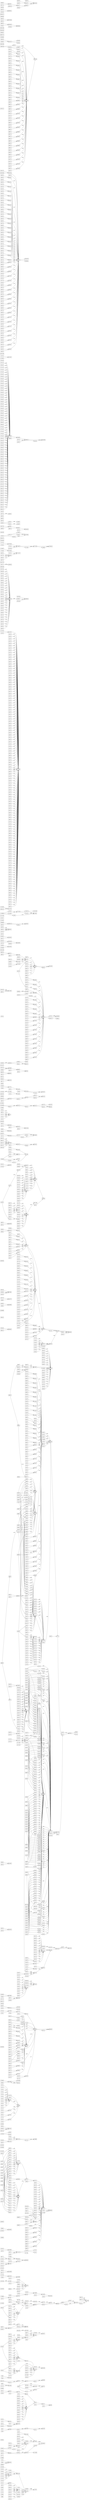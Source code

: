 digraph g { 
	rankdir = LR 
	0 [shape=box, label="0:688"] 
	2 [shape=box, label="2:2844"] 
	3 [shape=box, label="3:1722"] 
	4 [shape=box, label="4:2451"] 
	8 [shape=box, label="8:4620"] 
	10 [shape=box, label="10:1370"] 
	10 -> 11
	11 [shape=box, label="11:739"] 
	12 [shape=box, label="12:145"] 
	12 -> 10
	13 [shape=box, label="13:140"] 
	13 -> 12
	14 [shape=box, label="14:1344"] 
	14 -> 12
	15 [shape=box, label="15:70"] 
	15 -> 10
	16 [shape=box, label="16:2872"] 
	17 [shape=box, label="17:87"] 
	17 -> 16
	18 [shape=box, label="18:69"] 
	18 -> 16
	20 [shape=box, label="20:4686"] 
	22 [shape=box, label="22:717"] 
	25 [shape=box, label="25:2641"] 
	26 [shape=box, label="26:2201"] 
	29 [shape=box, label="29:848"] 
	29 -> 30
	29 -> 35
	30 [shape=box, label="30:198"] 
	30 -> 32
	30 -> 34
	32 [shape=box, label="32:136"] 
	34 [shape=box, label="34:70"] 
	34 -> 32 [label="s=70"] 
	35 [shape=box, label="35:81"] 
	35 -> 30 [label="s=81"] 
	36 [shape=box, label="36:84"] 
	36 -> 29
	37 [shape=box, label="37:66"] 
	37 -> 29
	38 [shape=box, label="38:1275"] 
	39 [shape=box, label="39:224"] 
	39 -> 38
	40 [shape=box, label="40:720"] 
	40 -> 39
	41 [shape=box, label="41:70"] 
	41 -> 39
	42 [shape=box, label="42:70"] 
	42 -> 38
	43 [shape=box, label="43:98"] 
	44 [shape=box, label="44:3"] 
	44 -> 43
	45 [shape=box, label="45:15"] 
	45 -> 44
	46 [shape=box, label="46:42"] 
	46 -> 45
	47 [shape=box, label="47:78"] 
	47 -> 46
	48 [shape=box, label="48:322"] 
	48 -> 47
	49 [shape=box, label="49:101"] 
	49 -> 48
	50 [shape=box, label="50:106"] 
	50 -> 48
	51 [shape=box, label="51:70"] 
	51 -> 47
	52 [shape=box, label="52:70"] 
	52 -> 46
	53 [shape=box, label="53:72"] 
	53 -> 45
	54 [shape=box, label="54:70"] 
	54 -> 44
	55 [shape=box, label="55:70"] 
	55 -> 43
	56 [shape=box, label="56:4098"] 
	57 [shape=box, label="57:3016"] 
	58 [shape=box, label="58:96"] 
	58 -> 57
	60 [shape=box, label="60:97"] 
	60 -> 61
	60 -> 72
	60 -> 69
	61 [shape=box, label="61:57"] 
	61 -> 62
	61 -> 63
	62 [shape=box, label="62:389"] 
	63 [shape=box, label="63:37"] 
	63 -> 62 [label="s=37"] 
	69 [shape=box, label="69:120"] 
	69 -> 70
	70 [shape=box, label="70:70"] 
	70 -> 60 [label="s=50"] 
	72 [shape=box, label="72:47"] 
	72 -> 69 [label="s=47"] 
	73 [shape=box, label="73:8275"] 
	74 [shape=box, label="74:88"] 
	74 -> 73
	75 [shape=box, label="75:69"] 
	75 -> 73
	76 [shape=box, label="76:332"] 
	76 -> 78
	78 [shape=box, label="78:167"] 
	81 [shape=box, label="81:372"] 
	81 -> 76
	82 [shape=box, label="82:166"] 
	82 -> 81
	83 [shape=box, label="83:305"] 
	83 -> 81
	84 [shape=box, label="84:70"] 
	84 -> 76
	85 [shape=box, label="85:275"] 
	85 -> 86
	85 -> 87
	86 [shape=box, label="86:296"] 
	87 [shape=box, label="87:3"] 
	87 -> 86 [label="s=3"] 
	88 [shape=box, label="88:337"] 
	88 -> 85
	89 [shape=box, label="89:853"] 
	89 -> 90
	90 [shape=box, label="90:78"] 
	90 -> 10 [label="s=1230"] 
	91 [shape=box, label="91:141"] 
	91 -> 89
	92 [shape=box, label="92:73"] 
	92 -> 89
	93 [shape=box, label="93:250"] 
	93 -> 10 [label="s=1456"] 
	94 [shape=box, label="94:95"] 
	94 -> 95
	94 -> 111
	95 [shape=box, label="95:33"] 
	95 -> 98
	95 -> 109
	98 [shape=box, label="98:69"] 
	98 -> 99
	98 -> 104
	99 [shape=box, label="99:99"] 
	99 -> 100
	99 -> 103
	100 [shape=box, label="100:120"] 
	100 -> 101
	100 -> 102
	101 [shape=box, label="101:255"] 
	102 [shape=box, label="102:41"] 
	102 -> 101 [label="s=41"] 
	103 [shape=box, label="103:81"] 
	103 -> 100 [label="s=81"] 
	104 [shape=box, label="104:70"] 
	104 -> 100 [label="s=-29"] 
	109 [shape=box, label="109:3"] 
	109 -> 98 [label="s=3"] 
	111 [shape=box, label="111:6"] 
	111 -> 109 [label="s=-27"] 
	113 [shape=box, label="113:851"] 
	113 -> 94
	114 [shape=box, label="114:70"] 
	114 -> 94
	115 [shape=box, label="115:1030"] 
	119 [shape=box, label="119:242"] 
	123 [shape=box, label="123:255"] 
	123 -> 119
	124 [shape=box, label="124:269"] 
	124 -> 123
	125 [shape=box, label="125:161"] 
	125 -> 124
	126 [shape=box, label="126:6"] 
	126 -> 124
	127 [shape=box, label="127:82"] 
	127 -> 126
	128 [shape=box, label="128:75"] 
	128 -> 126
	129 [shape=box, label="129:83"] 
	129 -> 128
	130 [shape=box, label="130:6"] 
	130 -> 128
	131 [shape=box, label="131:888"] 
	131 -> 130
	132 [shape=box, label="132:75"] 
	132 -> 130
	133 [shape=box, label="133:70"] 
	133 -> 123
	134 [shape=box, label="134:70"] 
	134 -> 119
	135 [shape=box, label="135:1979"] 
	136 [shape=box, label="136:276"] 
	137 [shape=box, label="137:670"] 
	137 -> 136
	140 [shape=box, label="140:4"] 
	140 -> 136
	141 [shape=box, label="141:66"] 
	141 -> 140
	142 [shape=box, label="142:70"] 
	142 -> 140
	145 [shape=box, label="145:459"] 
	150 [shape=box, label="150:129"] 
	150 -> 145
	151 [shape=box, label="151:749"] 
	151 -> 150
	152 [shape=box, label="152:68"] 
	152 -> 150
	153 [shape=box, label="153:70"] 
	153 -> 145
	155 [shape=box, label="155:324"] 
	155 -> 25 [label="s=4836"] 
	157 [shape=box, label="157:181"] 
	157 -> 155
	158 [shape=box, label="158:218"] 
	158 -> 157
	160 [shape=box, label="160:70"] 
	160 -> 157
	161 [shape=box, label="161:139"] 
	161 -> 155
	162 [shape=box, label="162:70"] 
	162 -> 161
	163 [shape=box, label="163:70"] 
	163 -> 161
	164 [shape=box, label="164:1846"] 
	165 [shape=box, label="165:74"] 
	165 -> 164
	166 [shape=box, label="166:111"] 
	166 -> 164
	167 [shape=box, label="167:3415"] 
	168 [shape=box, label="168:443"] 
	169 [shape=box, label="169:324"] 
	169 -> 168
	170 [shape=box, label="170:489"] 
	170 -> 169
	173 [shape=box, label="173:1172"] 
	173 -> 174
	173 -> 177
	174 [shape=box, label="174:507"] 
	174 -> 175
	174 -> 176
	175 [shape=box, label="175:72"] 
	176 [shape=box, label="176:71"] 
	177 [shape=box, label="177:36"] 
	180 [shape=box, label="180:588"] 
	180 -> 173
	181 [shape=box, label="181:761"] 
	181 -> 180
	182 [shape=box, label="182:70"] 
	182 -> 180
	183 [shape=box, label="183:70"] 
	183 -> 173
	184 [shape=box, label="184:604"] 
	185 [shape=box, label="185:4601"] 
	186 [shape=box, label="186:84"] 
	186 -> 185
	187 [shape=box, label="187:1857"] 
	187 -> 185
	188 [shape=box, label="188:2087"] 
	189 [shape=box, label="189:553"] 
	190 [shape=box, label="190:78"] 
	190 -> 189
	191 [shape=box, label="191:72"] 
	191 -> 190
	192 [shape=box, label="192:75"] 
	192 -> 191
	193 [shape=box, label="193:84"] 
	193 -> 192
	194 [shape=box, label="194:879"] 
	194 -> 193
	196 [shape=box, label="196:61"] 
	196 -> 193
	197 [shape=box, label="197:70"] 
	197 -> 192
	198 [shape=box, label="198:70"] 
	198 -> 191
	199 [shape=box, label="199:70"] 
	199 -> 190
	200 [shape=box, label="200:70"] 
	200 -> 189
	201 [shape=box, label="201:1055"] 
	202 [shape=box, label="202:3009"] 
	203 [shape=box, label="203:2356"] 
	204 [shape=box, label="204:170"] 
	204 -> 205
	205 [shape=box, label="205:109"] 
	207 [shape=box, label="207:75"] 
	207 -> 204
	208 [shape=box, label="208:812"] 
	208 -> 207
	210 [shape=box, label="210:70"] 
	210 -> 207
	211 [shape=box, label="211:70"] 
	211 -> 204
	214 [shape=box, label="214:152"] 
	214 -> 215
	215 [shape=box, label="215:114"] 
	215 -> 216
	215 -> 217
	216 [shape=box, label="216:688"] 
	217 [shape=box, label="217:70"] 
	217 -> 216 [label="s=70"] 
	223 [shape=box, label="223:192"] 
	223 -> 214
	226 [shape=box, label="226:70"] 
	226 -> 214
	227 [shape=box, label="227:329"] 
	227 -> 228
	227 -> 229
	228 [shape=box, label="228:62"] 
	229 [shape=box, label="229:42"] 
	233 [shape=box, label="233:397"] 
	233 -> 85 [label="s=185"] 
	237 [shape=box, label="237:557"] 
	238 [shape=box, label="238:76"] 
	238 -> 237
	239 [shape=box, label="239:553"] 
	239 -> 237
	244 [shape=box, label="244:584"] 
	244 -> 11 [label="s=498"] 
	245 [shape=box, label="245:569"] 
	248 [shape=box, label="248:349"] 
	251 [shape=box, label="251:778"] 
	251 -> 248
	253 [shape=box, label="253:70"] 
	253 -> 248
	254 [shape=box, label="254:489"] 
	254 -> 255
	254 -> 256
	255 [shape=box, label="255:3328"] 
	256 [shape=box, label="256:110"] 
	256 -> 254 [label="s=238"] 
	257 [shape=box, label="257:880"] 
	257 -> 254
	258 [shape=box, label="258:60"] 
	258 -> 254
	259 [shape=box, label="259:2034"] 
	259 -> 38 [label="s=1882"] 
	260 [shape=box, label="260:78"] 
	260 -> 259
	261 [shape=box, label="261:267"] 
	261 -> 259
	262 [shape=box, label="262:1655"] 
	265 [shape=box, label="265:230"] 
	265 -> 266
	265 -> 267
	266 [shape=box, label="266:230"] 
	267 [shape=box, label="267:70"] 
	267 -> 266 [label="s=169"] 
	270 [shape=box, label="270:72"] 
	270 -> 265
	271 [shape=box, label="271:73"] 
	271 -> 270
	272 [shape=box, label="272:163"] 
	272 -> 271
	273 [shape=box, label="273:124"] 
	273 -> 272
	274 [shape=box, label="274:97"] 
	274 -> 272
	275 [shape=box, label="275:92"] 
	275 -> 271
	276 [shape=box, label="276:70"] 
	276 -> 270
	277 [shape=box, label="277:70"] 
	277 -> 265
	278 [shape=box, label="278:146"] 
	278 -> 90 [label="s=62"] 
	280 [shape=box, label="280:421"] 
	280 -> 281
	280 -> 282
	281 [shape=box, label="281:524"] 
	282 [shape=box, label="282:182"] 
	286 [shape=box, label="286:607"] 
	286 -> 280
	287 [shape=box, label="287:83"] 
	287 -> 280
	288 [shape=box, label="288:135"] 
	288 -> 90 [label="s=64"] 
	289 [shape=box, label="289:138"] 
	289 -> 90 [label="s=60"] 
	290 [shape=box, label="290:135"] 
	290 -> 90 [label="s=66"] 
	291 [shape=box, label="291:135"] 
	291 -> 90 [label="s=66"] 
	292 [shape=box, label="292:135"] 
	292 -> 90 [label="s=66"] 
	293 [shape=box, label="293:543"] 
	295 [shape=box, label="295:135"] 
	295 -> 90 [label="s=68"] 
	296 [shape=box, label="296:1217"] 
	299 [shape=box, label="299:85"] 
	299 -> 136 [label="s=70"] 
	300 [shape=box, label="300:154"] 
	300 -> 136 [label="s=79"] 
	305 [shape=box, label="305:143"] 
	305 -> 205 [label="s=62"] 
	306 [shape=box, label="306:155"] 
	306 -> 204 [label="s=123"] 
	307 [shape=box, label="307:173"] 
	308 [shape=box, label="308:137"] 
	308 -> 204 [label="s=123"] 
	309 [shape=box, label="309:135"] 
	309 -> 204 [label="s=123"] 
	310 [shape=box, label="310:99"] 
	310 -> 315
	315 [shape=box, label="315:93"] 
	315 -> 316
	316 [shape=box, label="316:122"] 
	323 [shape=box, label="323:396"] 
	323 -> 310
	324 [shape=box, label="324:359"] 
	324 -> 323
	325 [shape=box, label="325:96"] 
	325 -> 323
	326 [shape=box, label="326:70"] 
	326 -> 310
	327 [shape=box, label="327:3180"] 
	327 -> 204 [label="s=123"] 
	329 [shape=box, label="329:135"] 
	329 -> 204 [label="s=123"] 
	331 [shape=box, label="331:70"] 
	331 -> 315 [label="s=3"] 
	334 [shape=box, label="334:70"] 
	334 -> 315 [label="s=3"] 
	337 [shape=box, label="337:70"] 
	337 -> 315 [label="s=3"] 
	340 [shape=box, label="340:70"] 
	340 -> 315 [label="s=3"] 
	343 [shape=box, label="343:70"] 
	343 -> 315 [label="s=3"] 
	346 [shape=box, label="346:70"] 
	346 -> 315 [label="s=3"] 
	348 [shape=box, label="348:105"] 
	348 -> 87 [label="s=-36"] 
	350 [shape=box, label="350:70"] 
	350 -> 315 [label="s=3"] 
	352 [shape=box, label="352:3373"] 
	353 [shape=box, label="353:75"] 
	353 -> 352
	354 [shape=box, label="354:79"] 
	354 -> 352
	356 [shape=box, label="356:70"] 
	356 -> 315 [label="s=3"] 
	359 [shape=box, label="359:70"] 
	359 -> 315 [label="s=3"] 
	361 [shape=box, label="361:2387"] 
	362 [shape=box, label="362:84"] 
	362 -> 361
	363 [shape=box, label="363:76"] 
	363 -> 361
	364 [shape=box, label="364:559"] 
	364 -> 204 [label="s=128"] 
	365 [shape=box, label="365:135"] 
	365 -> 136 [label="s=74"] 
	367 [shape=box, label="367:77"] 
	367 -> 368
	368 [shape=box, label="368:36"] 
	368 -> 369
	368 -> 371
	369 [shape=box, label="369:94"] 
	371 [shape=box, label="371:42"] 
	377 [shape=box, label="377:72"] 
	377 -> 367
	378 [shape=box, label="378:180"] 
	378 -> 377
	379 [shape=box, label="379:369"] 
	379 -> 378
	381 [shape=box, label="381:70"] 
	381 -> 378
	382 [shape=box, label="382:70"] 
	382 -> 377
	383 [shape=box, label="383:70"] 
	383 -> 367
	384 [shape=box, label="384:135"] 
	384 -> 136 [label="s=74"] 
	386 [shape=box, label="386:4487"] 
	387 [shape=box, label="387:434"] 
	387 -> 386
	388 [shape=box, label="388:141"] 
	388 -> 386
	389 [shape=box, label="389:186"] 
	389 -> 391
	391 [shape=box, label="391:183"] 
	391 -> 70 [label="s=21"] 
	396 [shape=box, label="396:102"] 
	399 [shape=box, label="399:1473"] 
	399 -> 400
	399 -> 401
	400 [shape=box, label="400:75"] 
	400 -> 61 [label="s=-36"] 
	401 [shape=box, label="401:70"] 
	401 -> 400 [label="s=70"] 
	405 [shape=box, label="405:2899"] 
	408 [shape=box, label="408:90"] 
	408 -> 409
	408 -> 420
	409 [shape=box, label="409:270"] 
	409 -> 411
	409 -> 412
	411 [shape=box, label="411:1828"] 
	412 [shape=box, label="412:198"] 
	412 -> 25 [label="s=4819"] 
	420 [shape=box, label="420:54"] 
	420 -> 409 [label="s=54"] 
	422 [shape=box, label="422:503"] 
	422 -> 408
	426 [shape=box, label="426:70"] 
	426 -> 408
	427 [shape=box, label="427:97"] 
	427 -> 368 [label="s=-11"] 
	428 [shape=box, label="428:3590"] 
	429 [shape=box, label="429:281"] 
	429 -> 428
	430 [shape=box, label="430:65"] 
	430 -> 428
	431 [shape=box, label="431:86"] 
	431 -> 432
	432 [shape=box, label="432:144"] 
	432 -> 433
	432 -> 434
	433 [shape=box, label="433:704"] 
	434 [shape=box, label="434:70"] 
	434 -> 433 [label="s=167"] 
	446 [shape=box, label="446:75"] 
	446 -> 431
	447 [shape=box, label="447:392"] 
	447 -> 446
	450 [shape=box, label="450:70"] 
	450 -> 447
	451 [shape=box, label="451:70"] 
	451 -> 447
	452 [shape=box, label="452:70"] 
	452 -> 446
	453 [shape=box, label="453:70"] 
	453 -> 431
	454 [shape=box, label="454:1707"] 
	455 [shape=box, label="455:178"] 
	455 -> 454
	456 [shape=box, label="456:69"] 
	456 -> 454
	457 [shape=box, label="457:906"] 
	458 [shape=box, label="458:145"] 
	458 -> 457
	459 [shape=box, label="459:266"] 
	459 -> 457
	460 [shape=box, label="460:2494"] 
	464 [shape=box, label="464:119"] 
	464 -> 465
	464 -> 472
	465 [shape=box, label="465:84"] 
	465 -> 467
	465 -> 471
	467 [shape=box, label="467:195"] 
	467 -> 468
	467 -> 469
	468 [shape=box, label="468:403"] 
	469 [shape=box, label="469:49"] 
	469 -> 468 [label="s=162"] 
	471 [shape=box, label="471:70"] 
	471 -> 467 [label="s=70"] 
	472 [shape=box, label="472:34"] 
	472 -> 465 [label="s=34"] 
	478 [shape=box, label="478:72"] 
	478 -> 464
	479 [shape=box, label="479:954"] 
	479 -> 478
	480 [shape=box, label="480:130"] 
	480 -> 478
	481 [shape=box, label="481:64"] 
	481 -> 480
	482 [shape=box, label="482:64"] 
	482 -> 480
	483 [shape=box, label="483:70"] 
	483 -> 464
	484 [shape=box, label="484:67"] 
	484 -> 464 [label="s=67"] 
	485 [shape=box, label="485:70"] 
	485 -> 484
	486 [shape=box, label="486:70"] 
	486 -> 484
	488 [shape=box, label="488:1663"] 
	489 [shape=box, label="489:74"] 
	489 -> 488
	490 [shape=box, label="490:74"] 
	490 -> 488
	491 [shape=box, label="491:67"] 
	491 -> 464 [label="s=67"] 
	492 [shape=box, label="492:70"] 
	492 -> 491
	493 [shape=box, label="493:70"] 
	493 -> 491
	494 [shape=box, label="494:67"] 
	494 -> 464 [label="s=67"] 
	495 [shape=box, label="495:70"] 
	495 -> 494
	496 [shape=box, label="496:70"] 
	496 -> 494
	497 [shape=box, label="497:67"] 
	497 -> 464 [label="s=67"] 
	498 [shape=box, label="498:70"] 
	498 -> 497
	499 [shape=box, label="499:70"] 
	499 -> 497
	500 [shape=box, label="500:67"] 
	500 -> 464 [label="s=67"] 
	501 [shape=box, label="501:70"] 
	501 -> 500
	502 [shape=box, label="502:70"] 
	502 -> 500
	503 [shape=box, label="503:67"] 
	503 -> 464 [label="s=67"] 
	504 [shape=box, label="504:70"] 
	504 -> 503
	505 [shape=box, label="505:70"] 
	505 -> 503
	506 [shape=box, label="506:255"] 
	507 [shape=box, label="507:1119"] 
	507 -> 506
	508 [shape=box, label="508:70"] 
	508 -> 506
	509 [shape=box, label="509:297"] 
	510 [shape=box, label="510:211"] 
	510 -> 509
	512 [shape=box, label="512:140"] 
	512 -> 509
	514 [shape=box, label="514:82"] 
	514 -> 173 [label="s=323"] 
	515 [shape=box, label="515:930"] 
	516 [shape=box, label="516:574"] 
	516 -> 515
	517 [shape=box, label="517:89"] 
	518 [shape=box, label="518:232"] 
	518 -> 517
	519 [shape=box, label="519:90"] 
	519 -> 518
	520 [shape=box, label="520:103"] 
	520 -> 518
	521 [shape=box, label="521:3"] 
	521 -> 517
	522 [shape=box, label="522:44"] 
	522 -> 521
	523 [shape=box, label="523:44"] 
	523 -> 521
	528 [shape=box, label="528:272"] 
	528 -> 529
	528 -> 530
	529 [shape=box, label="529:142"] 
	530 [shape=box, label="530:80"] 
	530 -> 529 [label="s=28"] 
	537 [shape=box, label="537:826"] 
	537 -> 528
	538 [shape=box, label="538:70"] 
	538 -> 528
	540 [shape=box, label="540:260"] 
	540 -> 541
	540 -> 544
	541 [shape=box, label="541:75"] 
	541 -> 542
	541 -> 543
	542 [shape=box, label="542:5491"] 
	543 [shape=box, label="543:42"] 
	543 -> 542 [label="s=125"] 
	544 [shape=box, label="544:70"] 
	544 -> 542 [label="s=-5"] 
	546 [shape=box, label="546:2207"] 
	546 -> 540
	547 [shape=box, label="547:70"] 
	547 -> 540
	548 [shape=box, label="548:2581"] 
	549 [shape=box, label="549:82"] 
	549 -> 548
	550 [shape=box, label="550:35"] 
	550 -> 548
	553 [shape=box, label="553:1748"] 
	558 [shape=box, label="558:270"] 
	558 -> 553
	559 [shape=box, label="559:448"] 
	559 -> 558
	560 [shape=box, label="560:70"] 
	560 -> 559
	561 [shape=box, label="561:70"] 
	561 -> 559
	562 [shape=box, label="562:70"] 
	562 -> 558
	563 [shape=box, label="563:70"] 
	563 -> 553
	564 [shape=box, label="564:1925"] 
	567 [shape=box, label="567:95"] 
	567 -> 415 [label="s=-31"] 
	569 [shape=box, label="569:72"] 
	569 -> 415 [label="s=-31"] 
	571 [shape=box, label="571:72"] 
	571 -> 415 [label="s=-31"] 
	573 [shape=box, label="573:72"] 
	573 -> 415 [label="s=-31"] 
	575 [shape=box, label="575:72"] 
	575 -> 415 [label="s=-31"] 
	579 [shape=box, label="579:73"] 
	579 -> 507 [label="s=1049"] 
	586 [shape=box, label="586:73"] 
	586 -> 507 [label="s=1049"] 
	591 [shape=box, label="591:199"] 
	591 -> 76 [label="s=431"] 
	594 [shape=box, label="594:73"] 
	594 -> 507 [label="s=1049"] 
	601 [shape=box, label="601:73"] 
	601 -> 507 [label="s=1049"] 
	608 [shape=box, label="608:73"] 
	608 -> 507 [label="s=1049"] 
	613 [shape=box, label="613:885"] 
	616 [shape=box, label="616:77"] 
	616 -> 94 [label="s=44"] 
	618 [shape=box, label="618:1089"] 
	618 -> 619
	618 -> 626
	619 [shape=box, label="619:121"] 
	619 -> 620
	619 -> 625
	620 [shape=box, label="620:137"] 
	620 -> 621
	620 -> 624
	621 [shape=box, label="621:73"] 
	621 -> 622
	621 -> 623
	622 [shape=box, label="622:278"] 
	623 [shape=box, label="623:35"] 
	624 [shape=box, label="624:70"] 
	624 -> 623 [label="s=38"] 
	625 [shape=box, label="625:70"] 
	625 -> 620 [label="s=70"] 
	626 [shape=box, label="626:70"] 
	626 -> 619 [label="s=70"] 
	627 [shape=box, label="627:3621"] 
	630 [shape=box, label="630:184"] 
	630 -> 631
	630 -> 636
	631 [shape=box, label="631:90"] 
	631 -> 632
	631 -> 635
	632 [shape=box, label="632:72"] 
	632 -> 633
	633 [shape=box, label="633:110"] 
	635 [shape=box, label="635:70"] 
	635 -> 633 [label="s=78"] 
	636 [shape=box, label="636:70"] 
	636 -> 631 [label="s=70"] 
	639 [shape=box, label="639:1031"] 
	639 -> 630
	640 [shape=box, label="640:70"] 
	640 -> 630
	641 [shape=box, label="641:91"] 
	641 -> 378 [label="s=133"] 
	642 [shape=box, label="642:81"] 
	642 -> 641
	643 [shape=box, label="643:70"] 
	643 -> 641
	644 [shape=box, label="644:67"] 
	644 -> 641 [label="s=67"] 
	645 [shape=box, label="645:70"] 
	645 -> 644
	646 [shape=box, label="646:70"] 
	646 -> 644
	647 [shape=box, label="647:67"] 
	647 -> 641 [label="s=67"] 
	648 [shape=box, label="648:70"] 
	648 -> 647
	649 [shape=box, label="649:70"] 
	649 -> 647
	650 [shape=box, label="650:67"] 
	650 -> 641 [label="s=67"] 
	651 [shape=box, label="651:70"] 
	651 -> 650
	652 [shape=box, label="652:70"] 
	652 -> 650
	653 [shape=box, label="653:67"] 
	653 -> 641 [label="s=67"] 
	654 [shape=box, label="654:70"] 
	654 -> 653
	655 [shape=box, label="655:70"] 
	655 -> 653
	656 [shape=box, label="656:67"] 
	656 -> 641 [label="s=67"] 
	657 [shape=box, label="657:70"] 
	657 -> 656
	658 [shape=box, label="658:70"] 
	658 -> 656
	659 [shape=box, label="659:67"] 
	659 -> 641 [label="s=67"] 
	660 [shape=box, label="660:70"] 
	660 -> 659
	661 [shape=box, label="661:70"] 
	661 -> 659
	662 [shape=box, label="662:67"] 
	662 -> 641 [label="s=67"] 
	663 [shape=box, label="663:70"] 
	663 -> 662
	664 [shape=box, label="664:70"] 
	664 -> 662
	665 [shape=box, label="665:67"] 
	665 -> 641 [label="s=67"] 
	666 [shape=box, label="666:70"] 
	666 -> 665
	667 [shape=box, label="667:70"] 
	667 -> 665
	668 [shape=box, label="668:67"] 
	668 -> 641 [label="s=67"] 
	669 [shape=box, label="669:70"] 
	669 -> 668
	670 [shape=box, label="670:70"] 
	670 -> 668
	671 [shape=box, label="671:67"] 
	671 -> 641 [label="s=67"] 
	672 [shape=box, label="672:70"] 
	672 -> 671
	673 [shape=box, label="673:70"] 
	673 -> 671
	674 [shape=box, label="674:67"] 
	674 -> 641 [label="s=67"] 
	675 [shape=box, label="675:70"] 
	675 -> 674
	676 [shape=box, label="676:70"] 
	676 -> 674
	677 [shape=box, label="677:67"] 
	677 -> 641 [label="s=67"] 
	678 [shape=box, label="678:70"] 
	678 -> 677
	679 [shape=box, label="679:70"] 
	679 -> 677
	680 [shape=box, label="680:67"] 
	680 -> 641 [label="s=67"] 
	681 [shape=box, label="681:70"] 
	681 -> 680
	682 [shape=box, label="682:70"] 
	682 -> 680
	683 [shape=box, label="683:67"] 
	683 -> 641 [label="s=67"] 
	684 [shape=box, label="684:70"] 
	684 -> 683
	685 [shape=box, label="685:70"] 
	685 -> 683
	686 [shape=box, label="686:67"] 
	686 -> 641 [label="s=67"] 
	687 [shape=box, label="687:70"] 
	687 -> 686
	688 [shape=box, label="688:70"] 
	688 -> 686
	689 [shape=box, label="689:67"] 
	689 -> 641 [label="s=67"] 
	690 [shape=box, label="690:70"] 
	690 -> 689
	691 [shape=box, label="691:70"] 
	691 -> 689
	692 [shape=box, label="692:929"] 
	693 [shape=box, label="693:1976"] 
	696 [shape=box, label="696:93"] 
	696 -> 641 [label="s=66"] 
	697 [shape=box, label="697:70"] 
	697 -> 696
	698 [shape=box, label="698:70"] 
	698 -> 696
	699 [shape=box, label="699:67"] 
	699 -> 248 [label="s=68"] 
	700 [shape=box, label="700:70"] 
	700 -> 699
	701 [shape=box, label="701:70"] 
	701 -> 699
	702 [shape=box, label="702:67"] 
	702 -> 248 [label="s=68"] 
	703 [shape=box, label="703:70"] 
	703 -> 702
	704 [shape=box, label="704:70"] 
	704 -> 702
	705 [shape=box, label="705:67"] 
	705 -> 248 [label="s=68"] 
	706 [shape=box, label="706:70"] 
	706 -> 705
	707 [shape=box, label="707:70"] 
	707 -> 705
	708 [shape=box, label="708:67"] 
	708 -> 248 [label="s=68"] 
	709 [shape=box, label="709:70"] 
	709 -> 708
	710 [shape=box, label="710:70"] 
	710 -> 708
	712 [shape=box, label="712:387"] 
	714 [shape=box, label="714:355"] 
	714 -> 712
	715 [shape=box, label="715:70"] 
	715 -> 712
	716 [shape=box, label="716:70"] 
	716 -> 699 [label="s=63"] 
	719 [shape=box, label="719:70"] 
	719 -> 699 [label="s=63"] 
	722 [shape=box, label="722:70"] 
	722 -> 699 [label="s=63"] 
	725 [shape=box, label="725:70"] 
	725 -> 699 [label="s=63"] 
	728 [shape=box, label="728:70"] 
	728 -> 699 [label="s=63"] 
	735 [shape=box, label="735:158"] 
	735 -> 736
	735 -> 737
	736 [shape=box, label="736:170"] 
	737 [shape=box, label="737:49"] 
	737 -> 736 [label="s=131"] 
	746 [shape=box, label="746:150"] 
	746 -> 735
	747 [shape=box, label="747:75"] 
	747 -> 746
	748 [shape=box, label="748:236"] 
	748 -> 747
	749 [shape=box, label="749:59"] 
	749 -> 747
	750 [shape=box, label="750:70"] 
	750 -> 746
	751 [shape=box, label="751:66"] 
	751 -> 735
	752 [shape=box, label="752:70"] 
	752 -> 699 [label="s=63"] 
	755 [shape=box, label="755:70"] 
	755 -> 699 [label="s=63"] 
	758 [shape=box, label="758:309"] 
	758 -> 761
	758 -> 762
	758 -> 767
	758 -> 783
	761 [shape=box, label="761:9"] 
	761 -> 521 [label="s=38"] 
	762 [shape=box, label="762:75"] 
	767 [shape=box, label="767:15"] 
	767 -> 517 [label="s=50"] 
	783 [shape=box, label="783:39"] 
	783 -> 762 [label="s=30"] 
	787 [shape=box, label="787:69"] 
	787 -> 215 [label="s=30"] 
	788 [shape=box, label="788:70"] 
	788 -> 699 [label="s=63"] 
	791 [shape=box, label="791:70"] 
	791 -> 699 [label="s=63"] 
	794 [shape=box, label="794:70"] 
	794 -> 515 [label="s=96"] 
	797 [shape=box, label="797:70"] 
	797 -> 515 [label="s=96"] 
	800 [shape=box, label="800:90"] 
	801 [shape=box, label="801:70"] 
	801 -> 515 [label="s=96"] 
	804 [shape=box, label="804:70"] 
	804 -> 515 [label="s=96"] 
	807 [shape=box, label="807:70"] 
	807 -> 515 [label="s=96"] 
	810 [shape=box, label="810:70"] 
	810 -> 515 [label="s=96"] 
	813 [shape=box, label="813:70"] 
	813 -> 515 [label="s=96"] 
	816 [shape=box, label="816:70"] 
	816 -> 515 [label="s=96"] 
	819 [shape=box, label="819:70"] 
	819 -> 515 [label="s=96"] 
	822 [shape=box, label="822:70"] 
	822 -> 515 [label="s=96"] 
	825 [shape=box, label="825:70"] 
	825 -> 515 [label="s=96"] 
	828 [shape=box, label="828:70"] 
	828 -> 515 [label="s=96"] 
	831 [shape=box, label="831:70"] 
	831 -> 515 [label="s=96"] 
	834 [shape=box, label="834:70"] 
	834 -> 515 [label="s=96"] 
	837 [shape=box, label="837:70"] 
	837 -> 515 [label="s=96"] 
	840 [shape=box, label="840:70"] 
	840 -> 515 [label="s=96"] 
	843 [shape=box, label="843:70"] 
	843 -> 515 [label="s=96"] 
	846 [shape=box, label="846:70"] 
	846 -> 515 [label="s=96"] 
	849 [shape=box, label="849:70"] 
	849 -> 515 [label="s=96"] 
	852 [shape=box, label="852:135"] 
	852 -> 10 [label="s=706"] 
	853 [shape=box, label="853:1370"] 
	854 [shape=box, label="854:704"] 
	858 [shape=box, label="858:422"] 
	858 -> 854
	861 [shape=box, label="861:77"] 
	861 -> 854
	864 [shape=box, label="864:741"] 
	867 [shape=box, label="867:135"] 
	867 -> 616 [label="s=43"] 
	868 [shape=box, label="868:135"] 
	868 -> 467 [label="s=64"] 
	869 [shape=box, label="869:73"] 
	869 -> 364 [label="s=834"] 
	876 [shape=box, label="876:210"] 
	876 -> 515 [label="s=241"] 
	877 [shape=box, label="877:73"] 
	877 -> 364 [label="s=834"] 
	886 [shape=box, label="886:587"] 
	889 [shape=box, label="889:979"] 
	889 -> 886
	891 [shape=box, label="891:70"] 
	891 -> 886
	892 [shape=box, label="892:585"] 
	893 [shape=box, label="893:571"] 
	893 -> 892
	895 [shape=box, label="895:82"] 
	895 -> 893
	896 [shape=box, label="896:70"] 
	896 -> 892
	897 [shape=box, label="897:92"] 
	898 [shape=box, label="898:90"] 
	898 -> 897
	900 [shape=box, label="900:688"] 
	900 -> 898
	901 [shape=box, label="901:125"] 
	901 -> 900
	903 [shape=box, label="903:70"] 
	903 -> 898
	907 [shape=box, label="907:87"] 
	907 -> 897
	912 [shape=box, label="912:1137"] 
	915 [shape=box, label="915:67"] 
	915 -> 916
	915 -> 917
	916 [shape=box, label="916:3"] 
	916 -> 364 [label="s=64"] 
	917 [shape=box, label="917:3"] 
	917 -> 208 [label="s=62"] 
	919 [shape=box, label="919:70"] 
	919 -> 208 [label="s=62"] 
	922 [shape=box, label="922:70"] 
	922 -> 208 [label="s=62"] 
	925 [shape=box, label="925:70"] 
	925 -> 208 [label="s=62"] 
	928 [shape=box, label="928:70"] 
	928 -> 208 [label="s=62"] 
	931 [shape=box, label="931:70"] 
	931 -> 208 [label="s=62"] 
	934 [shape=box, label="934:70"] 
	934 -> 208 [label="s=62"] 
	936 [shape=box, label="936:235"] 
	936 -> 938
	936 -> 942
	938 [shape=box, label="938:92"] 
	938 -> 939
	938 -> 940
	939 [shape=box, label="939:35"] 
	940 [shape=box, label="940:107"] 
	942 [shape=box, label="942:3"] 
	942 -> 940 [label="s=28"] 
	945 [shape=box, label="945:70"] 
	945 -> 208 [label="s=62"] 
	948 [shape=box, label="948:101"] 
	948 -> 951
	951 [shape=box, label="951:533"] 
	956 [shape=box, label="956:897"] 
	956 -> 948
	960 [shape=box, label="960:70"] 
	960 -> 948
	961 [shape=box, label="961:71"] 
	961 -> 962
	962 [shape=box, label="962:3"] 
	962 -> 169 [label="s=236"] 
	964 [shape=box, label="964:67"] 
	964 -> 698 [label="s=53"] 
	965 [shape=box, label="965:70"] 
	965 -> 964
	966 [shape=box, label="966:70"] 
	966 -> 964
	967 [shape=box, label="967:195"] 
	967 -> 391 [label="s=-8"] 
	970 [shape=box, label="970:78"] 
	971 [shape=box, label="971:1637"] 
	972 [shape=box, label="972:70"] 
	972 -> 446 [label="s=40"] 
	974 [shape=box, label="974:79"] 
	974 -> 976
	976 [shape=box, label="976:88"] 
	976 -> 979
	976 -> 990
	979 [shape=box, label="979:1976"] 
	990 [shape=box, label="990:76"] 
	990 -> 979 [label="s=73"] 
	994 [shape=box, label="994:199"] 
	994 -> 974
	995 [shape=box, label="995:75"] 
	995 -> 994
	996 [shape=box, label="996:755"] 
	996 -> 995
	998 [shape=box, label="998:70"] 
	998 -> 995
	999 [shape=box, label="999:70"] 
	999 -> 994
	1000 [shape=box, label="1000:70"] 
	1000 -> 974
	1002 [shape=box, label="1002:1560"] 
	1006 [shape=box, label="1006:136"] 
	1006 -> 974 [label="s=27"] 
	1007 [shape=box, label="1007:180"] 
	1007 -> 974 [label="s=27"] 
	1008 [shape=box, label="1008:114"] 
	1008 -> 1007
	1009 [shape=box, label="1009:66"] 
	1009 -> 1007
	1010 [shape=box, label="1010:139"] 
	1010 -> 974 [label="s=27"] 
	1011 [shape=box, label="1011:60"] 
	1011 -> 1010
	1012 [shape=box, label="1012:60"] 
	1012 -> 1010
	1013 [shape=box, label="1013:212"] 
	1013 -> 168 [label="s=267"] 
	1014 [shape=box, label="1014:105"] 
	1014 -> 1013
	1015 [shape=box, label="1015:9"] 
	1015 -> 1013
	1016 [shape=box, label="1016:57"] 
	1016 -> 1015
	1017 [shape=box, label="1017:57"] 
	1017 -> 1015
	1020 [shape=box, label="1020:135"] 
	1020 -> 971 [label="s=55"] 
	1021 [shape=box, label="1021:391"] 
	1022 [shape=box, label="1022:83"] 
	1022 -> 1021
	1023 [shape=box, label="1023:368"] 
	1023 -> 1021
	1024 [shape=box, label="1024:550"] 
	1025 [shape=box, label="1025:108"] 
	1025 -> 1024
	1026 [shape=box, label="1026:191"] 
	1026 -> 1025
	1027 [shape=box, label="1027:76"] 
	1027 -> 1025
	1028 [shape=box, label="1028:209"] 
	1028 -> 1024
	1029 [shape=box, label="1029:159"] 
	1029 -> 972 [label="s=48"] 
	1030 [shape=box, label="1030:70"] 
	1030 -> 1029
	1031 [shape=box, label="1031:70"] 
	1031 -> 1029
	1032 [shape=box, label="1032:148"] 
	1032 -> 972 [label="s=48"] 
	1033 [shape=box, label="1033:401"] 
	1034 [shape=box, label="1034:821"] 
	1034 -> 1033
	1035 [shape=box, label="1035:77"] 
	1035 -> 1033
	1036 [shape=box, label="1036:86"] 
	1036 -> 948 [label="s=74"] 
	1037 [shape=box, label="1037:75"] 
	1037 -> 1036
	1038 [shape=box, label="1038:75"] 
	1038 -> 1037
	1039 [shape=box, label="1039:185"] 
	1039 -> 1038
	1040 [shape=box, label="1040:70"] 
	1040 -> 1038
	1041 [shape=box, label="1041:70"] 
	1041 -> 1037
	1042 [shape=box, label="1042:70"] 
	1042 -> 1036
	1043 [shape=box, label="1043:147"] 
	1043 -> 868 [label="s=49"] 
	1044 [shape=box, label="1044:328"] 
	1044 -> 868 [label="s=49"] 
	1045 [shape=box, label="1045:73"] 
	1052 [shape=box, label="1052:67"] 
	1059 [shape=box, label="1059:73"] 
	1059 -> 1052 [label="s=46"] 
	1066 [shape=box, label="1066:73"] 
	1066 -> 1052 [label="s=46"] 
	1073 [shape=box, label="1073:73"] 
	1073 -> 1052 [label="s=46"] 
	1081 [shape=box, label="1081:78"] 
	1081 -> 190 [label="s=47"] 
	1083 [shape=box, label="1083:77"] 
	1083 -> 76 [label="s=443"] 
	1084 [shape=box, label="1084:143"] 
	1084 -> 1087
	1084 -> 1088
	1087 [shape=box, label="1087:29"] 
	1088 [shape=box, label="1088:12"] 
	1088 -> 1087 [label="s=3"] 
	1093 [shape=box, label="1093:696"] 
	1093 -> 1084
	1094 [shape=box, label="1094:70"] 
	1094 -> 1084
	1096 [shape=box, label="1096:70"] 
	1096 -> 190 [label="s=47"] 
	1099 [shape=box, label="1099:70"] 
	1099 -> 190 [label="s=47"] 
	1102 [shape=box, label="1102:70"] 
	1102 -> 190 [label="s=47"] 
	1105 [shape=box, label="1105:70"] 
	1105 -> 190 [label="s=47"] 
	1108 [shape=box, label="1108:70"] 
	1108 -> 190 [label="s=47"] 
	1110 [shape=box, label="1110:442"] 
	1112 [shape=box, label="1112:73"] 
	1112 -> 364 [label="s=834"] 
	1119 [shape=box, label="1119:217"] 
	1120 [shape=box, label="1120:612"] 
	1120 -> 962 [label="s=-25"] 
	1121 [shape=box, label="1121:1454"] 
	1123 [shape=box, label="1123:884"] 
	1123 -> 1126
	1123 -> 1133
	1123 -> 1136
	1126 [shape=box, label="1126:42"] 
	1126 -> 1127
	1127 [shape=box, label="1127:126"] 
	1127 -> 1128
	1127 -> 1131
	1128 [shape=box, label="1128:112"] 
	1128 -> 1129
	1128 -> 1130
	1129 [shape=box, label="1129:1239"] 
	1130 [shape=box, label="1130:26"] 
	1131 [shape=box, label="1131:19"] 
	1131 -> 1130 [label="s=256"] 
	1133 [shape=box, label="1133:36"] 
	1133 -> 1127 [label="s=-6"] 
	1136 [shape=box, label="1136:5"] 
	1136 -> 1130 [label="s=74"] 
	1138 [shape=box, label="1138:68"] 
	1138 -> 12 [label="s=68"] 
	1139 [shape=box, label="1139:169"] 
	1139 -> 1138
	1140 [shape=box, label="1140:70"] 
	1140 -> 876 [label="s=56"] 
	1143 [shape=box, label="1143:70"] 
	1143 -> 876 [label="s=56"] 
	1146 [shape=box, label="1146:70"] 
	1146 -> 876 [label="s=56"] 
	1149 [shape=box, label="1149:70"] 
	1149 -> 876 [label="s=56"] 
	1152 [shape=box, label="1152:70"] 
	1152 -> 876 [label="s=56"] 
	1155 [shape=box, label="1155:70"] 
	1155 -> 876 [label="s=56"] 
	1158 [shape=box, label="1158:70"] 
	1158 -> 876 [label="s=56"] 
	1161 [shape=box, label="1161:70"] 
	1161 -> 876 [label="s=56"] 
	1165 [shape=box, label="1165:70"] 
	1165 -> 507 [label="s=1058"] 
	1168 [shape=box, label="1168:70"] 
	1168 -> 507 [label="s=1058"] 
	1171 [shape=box, label="1171:70"] 
	1171 -> 507 [label="s=1058"] 
	1173 [shape=box, label="1173:70"] 
	1173 -> 876 [label="s=56"] 
	1177 [shape=box, label="1177:70"] 
	1177 -> 507 [label="s=1058"] 
	1179 [shape=box, label="1179:70"] 
	1179 -> 876 [label="s=56"] 
	1182 [shape=box, label="1182:70"] 
	1182 -> 876 [label="s=56"] 
	1185 [shape=box, label="1185:70"] 
	1185 -> 876 [label="s=56"] 
	1188 [shape=box, label="1188:70"] 
	1188 -> 876 [label="s=56"] 
	1192 [shape=box, label="1192:70"] 
	1192 -> 507 [label="s=1058"] 
	1195 [shape=box, label="1195:80"] 
	1195 -> 1037 [label="s=32"] 
	1197 [shape=box, label="1197:185"] 
	1197 -> 141 [label="s=63"] 
	1198 [shape=box, label="1198:202"] 
	1198 -> 936 [label="s=276"] 
	1199 [shape=box, label="1199:92"] 
	1199 -> 1200
	1200 [shape=box, label="1200:87"] 
	1200 -> 1202
	1200 -> 1204
	1202 [shape=box, label="1202:337"] 
	1204 [shape=box, label="1204:84"] 
	1204 -> 1202 [label="s=84"] 
	1208 [shape=box, label="1208:540"] 
	1208 -> 1199
	1209 [shape=box, label="1209:70"] 
	1209 -> 1199
	1210 [shape=box, label="1210:164"] 
	1210 -> 714 [label="s=297"] 
	1211 [shape=box, label="1211:470"] 
	1212 [shape=box, label="1212:530"] 
	1212 -> 1211
	1213 [shape=box, label="1213:75"] 
	1213 -> 57 [label="s=43"] 
	1214 [shape=box, label="1214:100"] 
	1215 [shape=box, label="1215:19"] 
	1215 -> 1214
	1217 [shape=box, label="1217:876"] 
	1217 -> 1215
	1218 [shape=box, label="1218:79"] 
	1218 -> 1215
	1223 [shape=box, label="1223:70"] 
	1223 -> 1214 [label="s=67"] 
	1226 [shape=box, label="1226:70"] 
	1226 -> 1214 [label="s=67"] 
	1229 [shape=box, label="1229:70"] 
	1229 -> 1214 [label="s=67"] 
	1232 [shape=box, label="1232:70"] 
	1232 -> 1214 [label="s=67"] 
	1235 [shape=box, label="1235:70"] 
	1235 -> 1214 [label="s=67"] 
	1238 [shape=box, label="1238:70"] 
	1238 -> 1214 [label="s=67"] 
	1241 [shape=box, label="1241:70"] 
	1241 -> 1214 [label="s=67"] 
	1244 [shape=box, label="1244:70"] 
	1244 -> 1214 [label="s=67"] 
	1247 [shape=box, label="1247:70"] 
	1247 -> 1214 [label="s=67"] 
	1250 [shape=box, label="1250:70"] 
	1250 -> 1214 [label="s=67"] 
	1254 [shape=box, label="1254:83"] 
	1254 -> 310 [label="s=62"] 
	1256 [shape=box, label="1256:70"] 
	1256 -> 1214 [label="s=67"] 
	1259 [shape=box, label="1259:70"] 
	1259 -> 1214 [label="s=67"] 
	1262 [shape=box, label="1262:70"] 
	1262 -> 1214 [label="s=67"] 
	1265 [shape=box, label="1265:70"] 
	1265 -> 1214 [label="s=67"] 
	1268 [shape=box, label="1268:70"] 
	1268 -> 1214 [label="s=67"] 
	1271 [shape=box, label="1271:70"] 
	1271 -> 1214 [label="s=67"] 
	1274 [shape=box, label="1274:70"] 
	1274 -> 1214 [label="s=67"] 
	1277 [shape=box, label="1277:70"] 
	1277 -> 1214 [label="s=67"] 
	1280 [shape=box, label="1280:70"] 
	1280 -> 1214 [label="s=67"] 
	1283 [shape=box, label="1283:70"] 
	1283 -> 1214 [label="s=67"] 
	1286 [shape=box, label="1286:70"] 
	1286 -> 1214 [label="s=67"] 
	1289 [shape=box, label="1289:70"] 
	1289 -> 1214 [label="s=67"] 
	1292 [shape=box, label="1292:70"] 
	1292 -> 1214 [label="s=67"] 
	1295 [shape=box, label="1295:70"] 
	1295 -> 1214 [label="s=67"] 
	1298 [shape=box, label="1298:70"] 
	1298 -> 1214 [label="s=67"] 
	1301 [shape=box, label="1301:70"] 
	1301 -> 1214 [label="s=67"] 
	1304 [shape=box, label="1304:70"] 
	1304 -> 1214 [label="s=67"] 
	1307 [shape=box, label="1307:70"] 
	1307 -> 1214 [label="s=67"] 
	1310 [shape=box, label="1310:70"] 
	1310 -> 1214 [label="s=67"] 
	1313 [shape=box, label="1313:70"] 
	1313 -> 1214 [label="s=67"] 
	1316 [shape=box, label="1316:70"] 
	1316 -> 1214 [label="s=67"] 
	1319 [shape=box, label="1319:70"] 
	1319 -> 1214 [label="s=67"] 
	1322 [shape=box, label="1322:70"] 
	1322 -> 1214 [label="s=67"] 
	1325 [shape=box, label="1325:70"] 
	1325 -> 1214 [label="s=67"] 
	1328 [shape=box, label="1328:70"] 
	1328 -> 1214 [label="s=67"] 
	1331 [shape=box, label="1331:70"] 
	1331 -> 1214 [label="s=67"] 
	1334 [shape=box, label="1334:70"] 
	1334 -> 1214 [label="s=67"] 
	1337 [shape=box, label="1337:70"] 
	1337 -> 1214 [label="s=67"] 
	1340 [shape=box, label="1340:70"] 
	1340 -> 1214 [label="s=67"] 
	1343 [shape=box, label="1343:70"] 
	1343 -> 1214 [label="s=67"] 
	1346 [shape=box, label="1346:70"] 
	1346 -> 1214 [label="s=67"] 
	1349 [shape=box, label="1349:70"] 
	1349 -> 1214 [label="s=67"] 
	1352 [shape=box, label="1352:70"] 
	1352 -> 1214 [label="s=67"] 
	1355 [shape=box, label="1355:70"] 
	1355 -> 1214 [label="s=67"] 
	1358 [shape=box, label="1358:70"] 
	1358 -> 1214 [label="s=67"] 
	1361 [shape=box, label="1361:70"] 
	1361 -> 1214 [label="s=67"] 
	1364 [shape=box, label="1364:70"] 
	1364 -> 1214 [label="s=67"] 
	1367 [shape=box, label="1367:70"] 
	1367 -> 1214 [label="s=67"] 
	1370 [shape=box, label="1370:70"] 
	1370 -> 1214 [label="s=67"] 
	1373 [shape=box, label="1373:70"] 
	1373 -> 1214 [label="s=67"] 
	1376 [shape=box, label="1376:70"] 
	1376 -> 1214 [label="s=67"] 
	1379 [shape=box, label="1379:70"] 
	1379 -> 1214 [label="s=67"] 
	1382 [shape=box, label="1382:70"] 
	1382 -> 1214 [label="s=67"] 
	1385 [shape=box, label="1385:70"] 
	1385 -> 1214 [label="s=67"] 
	1388 [shape=box, label="1388:70"] 
	1388 -> 1214 [label="s=67"] 
	1391 [shape=box, label="1391:70"] 
	1391 -> 1214 [label="s=67"] 
	1394 [shape=box, label="1394:70"] 
	1394 -> 1214 [label="s=67"] 
	1397 [shape=box, label="1397:70"] 
	1397 -> 1214 [label="s=67"] 
	1400 [shape=box, label="1400:70"] 
	1400 -> 1214 [label="s=67"] 
	1403 [shape=box, label="1403:70"] 
	1403 -> 1214 [label="s=67"] 
	1406 [shape=box, label="1406:70"] 
	1406 -> 1214 [label="s=67"] 
	1409 [shape=box, label="1409:70"] 
	1409 -> 1214 [label="s=67"] 
	1412 [shape=box, label="1412:70"] 
	1412 -> 1214 [label="s=67"] 
	1415 [shape=box, label="1415:70"] 
	1415 -> 1214 [label="s=67"] 
	1418 [shape=box, label="1418:70"] 
	1418 -> 1214 [label="s=67"] 
	1421 [shape=box, label="1421:70"] 
	1421 -> 1214 [label="s=67"] 
	1424 [shape=box, label="1424:70"] 
	1424 -> 1214 [label="s=67"] 
	1427 [shape=box, label="1427:70"] 
	1427 -> 1214 [label="s=67"] 
	1430 [shape=box, label="1430:70"] 
	1430 -> 1214 [label="s=67"] 
	1433 [shape=box, label="1433:70"] 
	1433 -> 1214 [label="s=67"] 
	1436 [shape=box, label="1436:70"] 
	1436 -> 1214 [label="s=67"] 
	1439 [shape=box, label="1439:70"] 
	1439 -> 1214 [label="s=67"] 
	1442 [shape=box, label="1442:70"] 
	1442 -> 1214 [label="s=67"] 
	1445 [shape=box, label="1445:70"] 
	1445 -> 1214 [label="s=67"] 
	1448 [shape=box, label="1448:70"] 
	1448 -> 1214 [label="s=67"] 
	1451 [shape=box, label="1451:70"] 
	1451 -> 1214 [label="s=67"] 
	1454 [shape=box, label="1454:70"] 
	1454 -> 1214 [label="s=67"] 
	1457 [shape=box, label="1457:70"] 
	1457 -> 1214 [label="s=67"] 
	1460 [shape=box, label="1460:70"] 
	1460 -> 1214 [label="s=67"] 
	1463 [shape=box, label="1463:70"] 
	1463 -> 1214 [label="s=67"] 
	1466 [shape=box, label="1466:70"] 
	1466 -> 1214 [label="s=67"] 
	1469 [shape=box, label="1469:70"] 
	1469 -> 1214 [label="s=67"] 
	1472 [shape=box, label="1472:70"] 
	1472 -> 1214 [label="s=67"] 
	1475 [shape=box, label="1475:70"] 
	1475 -> 1214 [label="s=67"] 
	1478 [shape=box, label="1478:70"] 
	1478 -> 1214 [label="s=67"] 
	1481 [shape=box, label="1481:70"] 
	1481 -> 1214 [label="s=67"] 
	1484 [shape=box, label="1484:104"] 
	1484 -> 215 [label="s=74"] 
	1485 [shape=box, label="1485:70"] 
	1485 -> 1214 [label="s=67"] 
	1488 [shape=box, label="1488:70"] 
	1488 -> 1214 [label="s=67"] 
	1491 [shape=box, label="1491:70"] 
	1491 -> 1214 [label="s=67"] 
	1494 [shape=box, label="1494:70"] 
	1494 -> 1214 [label="s=67"] 
	1497 [shape=box, label="1497:70"] 
	1497 -> 1214 [label="s=67"] 
	1500 [shape=box, label="1500:70"] 
	1500 -> 1214 [label="s=67"] 
	1503 [shape=box, label="1503:70"] 
	1503 -> 1214 [label="s=67"] 
	1506 [shape=box, label="1506:70"] 
	1506 -> 1214 [label="s=67"] 
	1509 [shape=box, label="1509:70"] 
	1509 -> 1214 [label="s=67"] 
	1512 [shape=box, label="1512:70"] 
	1512 -> 1214 [label="s=67"] 
	1515 [shape=box, label="1515:70"] 
	1515 -> 1214 [label="s=67"] 
	1518 [shape=box, label="1518:70"] 
	1518 -> 1214 [label="s=67"] 
	1521 [shape=box, label="1521:70"] 
	1521 -> 1214 [label="s=67"] 
	1524 [shape=box, label="1524:70"] 
	1524 -> 1214 [label="s=67"] 
	1527 [shape=box, label="1527:70"] 
	1527 -> 1214 [label="s=67"] 
	1530 [shape=box, label="1530:70"] 
	1530 -> 1214 [label="s=67"] 
	1533 [shape=box, label="1533:70"] 
	1533 -> 1214 [label="s=67"] 
	1536 [shape=box, label="1536:70"] 
	1536 -> 1214 [label="s=67"] 
	1539 [shape=box, label="1539:70"] 
	1539 -> 1214 [label="s=67"] 
	1542 [shape=box, label="1542:70"] 
	1542 -> 1214 [label="s=67"] 
	1545 [shape=box, label="1545:70"] 
	1545 -> 1214 [label="s=67"] 
	1548 [shape=box, label="1548:70"] 
	1548 -> 1214 [label="s=67"] 
	1551 [shape=box, label="1551:70"] 
	1551 -> 1214 [label="s=67"] 
	1554 [shape=box, label="1554:70"] 
	1554 -> 1214 [label="s=67"] 
	1557 [shape=box, label="1557:70"] 
	1557 -> 1214 [label="s=67"] 
	1560 [shape=box, label="1560:70"] 
	1560 -> 1214 [label="s=67"] 
	1563 [shape=box, label="1563:70"] 
	1563 -> 1214 [label="s=67"] 
	1566 [shape=box, label="1566:70"] 
	1566 -> 1214 [label="s=67"] 
	1569 [shape=box, label="1569:70"] 
	1569 -> 1214 [label="s=67"] 
	1572 [shape=box, label="1572:70"] 
	1572 -> 1214 [label="s=67"] 
	1575 [shape=box, label="1575:70"] 
	1575 -> 1214 [label="s=67"] 
	1578 [shape=box, label="1578:70"] 
	1578 -> 1214 [label="s=67"] 
	1581 [shape=box, label="1581:70"] 
	1581 -> 1214 [label="s=67"] 
	1584 [shape=box, label="1584:70"] 
	1584 -> 1214 [label="s=67"] 
	1587 [shape=box, label="1587:67"] 
	1587 -> 616 [label="s=52"] 
	1588 [shape=box, label="1588:70"] 
	1588 -> 1587
	1589 [shape=box, label="1589:70"] 
	1589 -> 1587
	1590 [shape=box, label="1590:67"] 
	1590 -> 616 [label="s=52"] 
	1591 [shape=box, label="1591:70"] 
	1591 -> 1590
	1592 [shape=box, label="1592:70"] 
	1592 -> 1590
	1593 [shape=box, label="1593:79"] 
	1593 -> 516 [label="s=193"] 
	1595 [shape=box, label="1595:619"] 
	1597 [shape=box, label="1597:224"] 
	1597 -> 1595
	1598 [shape=box, label="1598:70"] 
	1598 -> 1595
	1599 [shape=box, label="1599:1026"] 
	1600 [shape=box, label="1600:919"] 
	1601 [shape=box, label="1601:157"] 
	1601 -> 516 [label="s=197"] 
	1602 [shape=box, label="1602:72"] 
	1602 -> 516 [label="s=232"] 
	1604 [shape=box, label="1604:72"] 
	1604 -> 516 [label="s=232"] 
	1606 [shape=box, label="1606:72"] 
	1606 -> 516 [label="s=232"] 
	1608 [shape=box, label="1608:72"] 
	1608 -> 516 [label="s=232"] 
	1610 [shape=box, label="1610:72"] 
	1610 -> 516 [label="s=232"] 
	1612 [shape=box, label="1612:72"] 
	1612 -> 516 [label="s=232"] 
	1614 [shape=box, label="1614:72"] 
	1614 -> 516 [label="s=232"] 
	1616 [shape=box, label="1616:72"] 
	1616 -> 516 [label="s=232"] 
	1618 [shape=box, label="1618:72"] 
	1618 -> 516 [label="s=232"] 
	1621 [shape=box, label="1621:2770"] 
	1625 [shape=box, label="1625:67"] 
	1625 -> 1627
	1625 -> 1628
	1625 -> 1630
	1625 -> 1631
	1627 [shape=box, label="1627:6"] 
	1627 -> 972 [label="s=40"] 
	1628 [shape=box, label="1628:6"] 
	1628 -> 876 [label="s=33"] 
	1630 [shape=box, label="1630:6"] 
	1630 -> 892 [label="s=33"] 
	1631 [shape=box, label="1631:6"] 
	1631 -> 516 [label="s=236"] 
	1632 [shape=box, label="1632:67"] 
	1632 -> 1634
	1632 -> 1635
	1632 -> 1638
	1634 [shape=box, label="1634:6"] 
	1634 -> 853 [label="s=36"] 
	1635 [shape=box, label="1635:6"] 
	1635 -> 892 [label="s=33"] 
	1638 [shape=box, label="1638:6"] 
	1638 -> 516 [label="s=236"] 
	1639 [shape=box, label="1639:67"] 
	1639 -> 1641
	1639 -> 1642
	1639 -> 1645
	1641 [shape=box, label="1641:6"] 
	1641 -> 853 [label="s=36"] 
	1642 [shape=box, label="1642:6"] 
	1642 -> 892 [label="s=33"] 
	1645 [shape=box, label="1645:6"] 
	1645 -> 516 [label="s=236"] 
	1646 [shape=box, label="1646:67"] 
	1646 -> 1648
	1646 -> 1649
	1646 -> 1652
	1648 [shape=box, label="1648:6"] 
	1648 -> 853 [label="s=36"] 
	1649 [shape=box, label="1649:6"] 
	1649 -> 892 [label="s=33"] 
	1652 [shape=box, label="1652:6"] 
	1652 -> 516 [label="s=236"] 
	1653 [shape=box, label="1653:67"] 
	1653 -> 1655
	1653 -> 1656
	1653 -> 1659
	1655 [shape=box, label="1655:6"] 
	1655 -> 853 [label="s=36"] 
	1656 [shape=box, label="1656:6"] 
	1656 -> 892 [label="s=33"] 
	1659 [shape=box, label="1659:6"] 
	1659 -> 516 [label="s=236"] 
	1660 [shape=box, label="1660:67"] 
	1660 -> 1662
	1660 -> 1663
	1660 -> 1666
	1662 [shape=box, label="1662:6"] 
	1662 -> 853 [label="s=36"] 
	1663 [shape=box, label="1663:6"] 
	1663 -> 892 [label="s=33"] 
	1666 [shape=box, label="1666:6"] 
	1666 -> 516 [label="s=236"] 
	1667 [shape=box, label="1667:67"] 
	1667 -> 1669
	1667 -> 1670
	1667 -> 1673
	1669 [shape=box, label="1669:6"] 
	1669 -> 853 [label="s=36"] 
	1670 [shape=box, label="1670:6"] 
	1670 -> 892 [label="s=33"] 
	1673 [shape=box, label="1673:6"] 
	1673 -> 516 [label="s=236"] 
	1674 [shape=box, label="1674:67"] 
	1674 -> 1676
	1674 -> 1677
	1674 -> 1680
	1676 [shape=box, label="1676:6"] 
	1676 -> 853 [label="s=36"] 
	1677 [shape=box, label="1677:6"] 
	1677 -> 892 [label="s=33"] 
	1680 [shape=box, label="1680:6"] 
	1680 -> 516 [label="s=236"] 
	1681 [shape=box, label="1681:67"] 
	1681 -> 1683
	1681 -> 1684
	1681 -> 1687
	1683 [shape=box, label="1683:6"] 
	1683 -> 853 [label="s=36"] 
	1684 [shape=box, label="1684:6"] 
	1684 -> 892 [label="s=33"] 
	1687 [shape=box, label="1687:6"] 
	1687 -> 516 [label="s=236"] 
	1688 [shape=box, label="1688:67"] 
	1688 -> 1690
	1688 -> 1691
	1688 -> 1694
	1690 [shape=box, label="1690:6"] 
	1690 -> 853 [label="s=36"] 
	1691 [shape=box, label="1691:6"] 
	1691 -> 892 [label="s=33"] 
	1694 [shape=box, label="1694:6"] 
	1694 -> 516 [label="s=236"] 
	1695 [shape=box, label="1695:67"] 
	1695 -> 1697
	1695 -> 1698
	1695 -> 1701
	1697 [shape=box, label="1697:6"] 
	1697 -> 853 [label="s=36"] 
	1698 [shape=box, label="1698:6"] 
	1698 -> 892 [label="s=33"] 
	1701 [shape=box, label="1701:6"] 
	1701 -> 516 [label="s=236"] 
	1703 [shape=box, label="1703:70"] 
	1703 -> 1138 [label="s=60"] 
	1706 [shape=box, label="1706:70"] 
	1706 -> 1138 [label="s=60"] 
	1709 [shape=box, label="1709:70"] 
	1709 -> 1138 [label="s=60"] 
	1712 [shape=box, label="1712:70"] 
	1712 -> 1138 [label="s=60"] 
	1715 [shape=box, label="1715:70"] 
	1715 -> 1138 [label="s=60"] 
	1717 [shape=box, label="1717:1577"] 
	1719 [shape=box, label="1719:304"] 
	1719 -> 1717
	1720 [shape=box, label="1720:397"] 
	1720 -> 1719
	1721 [shape=box, label="1721:69"] 
	1721 -> 1719
	1722 [shape=box, label="1722:70"] 
	1722 -> 1717
	1724 [shape=box, label="1724:67"] 
	1724 -> 1726
	1724 -> 1727
	1724 -> 1730
	1726 [shape=box, label="1726:6"] 
	1726 -> 853 [label="s=36"] 
	1727 [shape=box, label="1727:6"] 
	1727 -> 892 [label="s=33"] 
	1730 [shape=box, label="1730:6"] 
	1730 -> 516 [label="s=236"] 
	1732 [shape=box, label="1732:70"] 
	1732 -> 1138 [label="s=60"] 
	1735 [shape=box, label="1735:81"] 
	1735 -> 1038 [label="s=31"] 
	1737 [shape=box, label="1737:73"] 
	1737 -> 1043 [label="s=63"] 
	1740 [shape=box, label="1740:73"] 
	1740 -> 1043 [label="s=63"] 
	1743 [shape=box, label="1743:73"] 
	1743 -> 1043 [label="s=63"] 
	1746 [shape=box, label="1746:73"] 
	1746 -> 1043 [label="s=63"] 
	1749 [shape=box, label="1749:73"] 
	1749 -> 1043 [label="s=63"] 
	1752 [shape=box, label="1752:73"] 
	1752 -> 1043 [label="s=63"] 
	1756 [shape=box, label="1756:257"] 
	1756 -> 1757
	1756 -> 1771
	1757 [shape=box, label="1757:138"] 
	1757 -> 1758
	1757 -> 1759
	1758 [shape=box, label="1758:414"] 
	1759 [shape=box, label="1759:93"] 
	1759 -> 1758 [label="s=93"] 
	1771 [shape=box, label="1771:96"] 
	1771 -> 1757 [label="s=96"] 
	1776 [shape=box, label="1776:226"] 
	1776 -> 1756
	1777 [shape=box, label="1777:70"] 
	1777 -> 1776
	1778 [shape=box, label="1778:70"] 
	1778 -> 1776
	1779 [shape=box, label="1779:70"] 
	1779 -> 1756
	1780 [shape=box, label="1780:73"] 
	1780 -> 1043 [label="s=63"] 
	1783 [shape=box, label="1783:3033"] 
	1784 [shape=box, label="1784:80"] 
	1784 -> 431 [label="s=41"] 
	1785 [shape=box, label="1785:147"] 
	1785 -> 1015 [label="s=59"] 
	1786 [shape=box, label="1786:1071"] 
	1787 [shape=box, label="1787:67"] 
	1787 -> 1791
	1787 -> 1826
	1791 [shape=box, label="1791:17"] 
	1791 -> 1796
	1791 -> 1819
	1796 [shape=box, label="1796:22"] 
	1796 -> 1797
	1797 [shape=box, label="1797:394"] 
	1819 [shape=box, label="1819:3"] 
	1819 -> 1797 [label="s=150"] 
	1826 [shape=box, label="1826:12"] 
	1826 -> 1797 [label="s=142"] 
	1841 [shape=box, label="1841:529"] 
	1844 [shape=box, label="1844:146"] 
	1845 [shape=box, label="1845:3"] 
	1845 -> 1844
	1846 [shape=box, label="1846:6"] 
	1846 -> 1845
	1847 [shape=box, label="1847:742"] 
	1847 -> 1846
	1849 [shape=box, label="1849:70"] 
	1849 -> 1846
	1850 [shape=box, label="1850:70"] 
	1850 -> 1845
	1851 [shape=box, label="1851:70"] 
	1851 -> 1844
	1852 [shape=box, label="1852:67"] 
	1855 [shape=box, label="1855:70"] 
	1858 [shape=box, label="1858:83"] 
	1858 -> 1861
	1861 [shape=box, label="1861:87"] 
	1861 -> 1862
	1861 -> 1871
	1862 [shape=box, label="1862:147"] 
	1862 -> 1863
	1862 -> 1868
	1863 [shape=box, label="1863:586"] 
	1868 [shape=box, label="1868:41"] 
	1871 [shape=box, label="1871:51"] 
	1871 -> 1863 [label="s=349"] 
	1887 [shape=box, label="1887:499"] 
	1887 -> 1858
	1888 [shape=box, label="1888:70"] 
	1888 -> 1858
	1889 [shape=box, label="1889:70"] 
	1892 [shape=box, label="1892:137"] 
	1892 -> 537 [label="s=285"] 
	1895 [shape=box, label="1895:70"] 
	1898 [shape=box, label="1898:137"] 
	1898 -> 537 [label="s=285"] 
	1901 [shape=box, label="1901:67"] 
	1901 -> 1784 [label="s=64"] 
	1902 [shape=box, label="1902:70"] 
	1902 -> 1901
	1903 [shape=box, label="1903:70"] 
	1903 -> 1901
	1904 [shape=box, label="1904:67"] 
	1907 [shape=box, label="1907:70"] 
	1907 -> 1904 [label="s=59"] 
	1910 [shape=box, label="1910:70"] 
	1913 [shape=box, label="1913:67"] 
	1913 -> 1784 [label="s=64"] 
	1914 [shape=box, label="1914:70"] 
	1914 -> 1913
	1915 [shape=box, label="1915:70"] 
	1915 -> 1913
	1917 [shape=box, label="1917:70"] 
	1917 -> 1038 [label="s=59"] 
	1920 [shape=box, label="1920:70"] 
	1920 -> 1038 [label="s=59"] 
	1923 [shape=box, label="1923:70"] 
	1923 -> 1038 [label="s=59"] 
	1926 [shape=box, label="1926:70"] 
	1926 -> 1038 [label="s=59"] 
	1929 [shape=box, label="1929:70"] 
	1929 -> 1038 [label="s=59"] 
	1932 [shape=box, label="1932:70"] 
	1932 -> 1038 [label="s=59"] 
	1935 [shape=box, label="1935:70"] 
	1935 -> 1038 [label="s=59"] 
	1939 [shape=box, label="1939:431"] 
	1939 -> 1940
	1939 -> 1941
	1940 [shape=box, label="1940:3796"] 
	1941 [shape=box, label="1941:49"] 
	1941 -> 1940 [label="s=101"] 
	1944 [shape=box, label="1944:90"] 
	1944 -> 1939
	1945 [shape=box, label="1945:395"] 
	1945 -> 1944
	1946 [shape=box, label="1946:66"] 
	1946 -> 1944
	1947 [shape=box, label="1947:70"] 
	1947 -> 1939
	1949 [shape=box, label="1949:70"] 
	1949 -> 1038 [label="s=59"] 
	1952 [shape=box, label="1952:70"] 
	1952 -> 1038 [label="s=59"] 
	1955 [shape=box, label="1955:70"] 
	1955 -> 1038 [label="s=59"] 
	1958 [shape=box, label="1958:70"] 
	1958 -> 1038 [label="s=59"] 
	1961 [shape=box, label="1961:70"] 
	1961 -> 1038 [label="s=59"] 
	1964 [shape=box, label="1964:70"] 
	1964 -> 1038 [label="s=59"] 
	1967 [shape=box, label="1967:70"] 
	1967 -> 1038 [label="s=59"] 
	1970 [shape=box, label="1970:70"] 
	1970 -> 1038 [label="s=59"] 
	1972 [shape=box, label="1972:135"] 
	1972 -> 951 [label="s=32"] 
	1973 [shape=box, label="1973:220"] 
	1975 [shape=box, label="1975:70"] 
	1975 -> 1038 [label="s=59"] 
	1978 [shape=box, label="1978:70"] 
	1978 -> 1038 [label="s=59"] 
	1982 [shape=box, label="1982:73"] 
	1982 -> 1784 [label="s=38"] 
	1989 [shape=box, label="1989:73"] 
	1989 -> 1784 [label="s=38"] 
	1996 [shape=box, label="1996:73"] 
	1996 -> 1784 [label="s=38"] 
	2003 [shape=box, label="2003:73"] 
	2003 -> 1784 [label="s=38"] 
	2008 [shape=box, label="2008:202"] 
	2008 -> 316 [label="s=26"] 
	2009 [shape=box, label="2009:135"] 
	2009 -> 316 [label="s=26"] 
	2012 [shape=box, label="2012:73"] 
	2012 -> 1784 [label="s=38"] 
	2017 [shape=box, label="2017:136"] 
	2017 -> 316 [label="s=26"] 
	2020 [shape=box, label="2020:73"] 
	2020 -> 1784 [label="s=38"] 
	2027 [shape=box, label="2027:73"] 
	2027 -> 1784 [label="s=38"] 
	2034 [shape=box, label="2034:73"] 
	2034 -> 1784 [label="s=38"] 
	2041 [shape=box, label="2041:73"] 
	2041 -> 1784 [label="s=38"] 
	2048 [shape=box, label="2048:73"] 
	2048 -> 1784 [label="s=38"] 
	2053 [shape=box, label="2053:67"] 
	2053 -> 641 [label="s=70"] 
	2054 [shape=box, label="2054:70"] 
	2054 -> 2053
	2055 [shape=box, label="2055:70"] 
	2055 -> 2053
	2056 [shape=box, label="2056:67"] 
	2056 -> 641 [label="s=70"] 
	2057 [shape=box, label="2057:70"] 
	2057 -> 2056
	2058 [shape=box, label="2058:70"] 
	2058 -> 2056
	2059 [shape=box, label="2059:67"] 
	2059 -> 641 [label="s=70"] 
	2060 [shape=box, label="2060:70"] 
	2060 -> 2059
	2061 [shape=box, label="2061:70"] 
	2061 -> 2059
	2064 [shape=box, label="2064:73"] 
	2064 -> 1784 [label="s=38"] 
	2069 [shape=box, label="2069:67"] 
	2069 -> 641 [label="s=70"] 
	2070 [shape=box, label="2070:70"] 
	2070 -> 2069
	2071 [shape=box, label="2071:70"] 
	2071 -> 2069
	2072 [shape=box, label="2072:67"] 
	2072 -> 472 [label="s=23"] 
	2073 [shape=box, label="2073:70"] 
	2073 -> 2072
	2074 [shape=box, label="2074:70"] 
	2074 -> 2072
	2075 [shape=box, label="2075:67"] 
	2075 -> 472 [label="s=23"] 
	2076 [shape=box, label="2076:70"] 
	2076 -> 2075
	2077 [shape=box, label="2077:70"] 
	2077 -> 2075
	2078 [shape=box, label="2078:67"] 
	2078 -> 472 [label="s=23"] 
	2079 [shape=box, label="2079:70"] 
	2079 -> 2078
	2080 [shape=box, label="2080:70"] 
	2080 -> 2078
	2081 [shape=box, label="2081:67"] 
	2081 -> 641 [label="s=70"] 
	2082 [shape=box, label="2082:70"] 
	2082 -> 2081
	2083 [shape=box, label="2083:70"] 
	2083 -> 2081
	2084 [shape=box, label="2084:67"] 
	2084 -> 472 [label="s=23"] 
	2085 [shape=box, label="2085:70"] 
	2085 -> 2084
	2086 [shape=box, label="2086:70"] 
	2086 -> 2084
	2087 [shape=box, label="2087:67"] 
	2087 -> 641 [label="s=70"] 
	2088 [shape=box, label="2088:70"] 
	2088 -> 2087
	2089 [shape=box, label="2089:70"] 
	2089 -> 2087
	2090 [shape=box, label="2090:67"] 
	2090 -> 641 [label="s=70"] 
	2091 [shape=box, label="2091:70"] 
	2091 -> 2090
	2092 [shape=box, label="2092:70"] 
	2092 -> 2090
	2093 [shape=box, label="2093:67"] 
	2093 -> 472 [label="s=23"] 
	2094 [shape=box, label="2094:70"] 
	2094 -> 2093
	2095 [shape=box, label="2095:70"] 
	2095 -> 2093
	2096 [shape=box, label="2096:67"] 
	2096 -> 641 [label="s=70"] 
	2097 [shape=box, label="2097:70"] 
	2097 -> 2096
	2098 [shape=box, label="2098:70"] 
	2098 -> 2096
	2099 [shape=box, label="2099:67"] 
	2099 -> 641 [label="s=70"] 
	2100 [shape=box, label="2100:70"] 
	2100 -> 2099
	2101 [shape=box, label="2101:70"] 
	2101 -> 2099
	2102 [shape=box, label="2102:67"] 
	2102 -> 641 [label="s=70"] 
	2103 [shape=box, label="2103:70"] 
	2103 -> 2102
	2104 [shape=box, label="2104:70"] 
	2104 -> 2102
	2105 [shape=box, label="2105:67"] 
	2105 -> 472 [label="s=23"] 
	2106 [shape=box, label="2106:70"] 
	2106 -> 2105
	2107 [shape=box, label="2107:70"] 
	2107 -> 2105
	2108 [shape=box, label="2108:67"] 
	2108 -> 1038 [label="s=61"] 
	2109 [shape=box, label="2109:70"] 
	2109 -> 2108
	2110 [shape=box, label="2110:70"] 
	2110 -> 2108
	2111 [shape=box, label="2111:67"] 
	2111 -> 472 [label="s=23"] 
	2112 [shape=box, label="2112:70"] 
	2112 -> 2111
	2113 [shape=box, label="2113:70"] 
	2113 -> 2111
	2114 [shape=box, label="2114:67"] 
	2114 -> 641 [label="s=70"] 
	2115 [shape=box, label="2115:70"] 
	2115 -> 2114
	2116 [shape=box, label="2116:70"] 
	2116 -> 2114
	2117 [shape=box, label="2117:149"] 
	2117 -> 1195 [label="s=57"] 
	2118 [shape=box, label="2118:67"] 
	2118 -> 472 [label="s=23"] 
	2119 [shape=box, label="2119:70"] 
	2119 -> 2118
	2120 [shape=box, label="2120:70"] 
	2120 -> 2118
	2121 [shape=box, label="2121:67"] 
	2121 -> 472 [label="s=23"] 
	2122 [shape=box, label="2122:70"] 
	2122 -> 2121
	2123 [shape=box, label="2123:70"] 
	2123 -> 2121
	2124 [shape=box, label="2124:67"] 
	2124 -> 472 [label="s=23"] 
	2125 [shape=box, label="2125:70"] 
	2125 -> 2124
	2126 [shape=box, label="2126:70"] 
	2126 -> 2124
	2127 [shape=box, label="2127:135"] 
	2127 -> 1195 [label="s=57"] 
	2128 [shape=box, label="2128:67"] 
	2128 -> 472 [label="s=23"] 
	2129 [shape=box, label="2129:70"] 
	2129 -> 2128
	2130 [shape=box, label="2130:70"] 
	2130 -> 2128
	2131 [shape=box, label="2131:67"] 
	2131 -> 641 [label="s=70"] 
	2132 [shape=box, label="2132:70"] 
	2132 -> 2131
	2133 [shape=box, label="2133:70"] 
	2133 -> 2131
	2134 [shape=box, label="2134:135"] 
	2134 -> 1195 [label="s=57"] 
	2135 [shape=box, label="2135:67"] 
	2135 -> 641 [label="s=70"] 
	2136 [shape=box, label="2136:70"] 
	2136 -> 2135
	2137 [shape=box, label="2137:70"] 
	2137 -> 2135
	2138 [shape=box, label="2138:135"] 
	2138 -> 1195 [label="s=57"] 
	2139 [shape=box, label="2139:67"] 
	2139 -> 472 [label="s=23"] 
	2140 [shape=box, label="2140:70"] 
	2140 -> 2139
	2141 [shape=box, label="2141:70"] 
	2141 -> 2139
	2142 [shape=box, label="2142:67"] 
	2142 -> 472 [label="s=23"] 
	2143 [shape=box, label="2143:70"] 
	2143 -> 2142
	2144 [shape=box, label="2144:70"] 
	2144 -> 2142
	2145 [shape=box, label="2145:67"] 
	2145 -> 641 [label="s=70"] 
	2146 [shape=box, label="2146:70"] 
	2146 -> 2145
	2147 [shape=box, label="2147:70"] 
	2147 -> 2145
	2148 [shape=box, label="2148:67"] 
	2148 -> 472 [label="s=23"] 
	2149 [shape=box, label="2149:70"] 
	2149 -> 2148
	2150 [shape=box, label="2150:70"] 
	2150 -> 2148
	2151 [shape=box, label="2151:67"] 
	2151 -> 641 [label="s=70"] 
	2152 [shape=box, label="2152:70"] 
	2152 -> 2151
	2153 [shape=box, label="2153:70"] 
	2153 -> 2151
	2154 [shape=box, label="2154:67"] 
	2154 -> 472 [label="s=23"] 
	2155 [shape=box, label="2155:70"] 
	2155 -> 2154
	2156 [shape=box, label="2156:70"] 
	2156 -> 2154
	2157 [shape=box, label="2157:135"] 
	2157 -> 2154 [label="s=44"] 
	2158 [shape=box, label="2158:67"] 
	2158 -> 1038 [label="s=61"] 
	2159 [shape=box, label="2159:70"] 
	2159 -> 2158
	2160 [shape=box, label="2160:70"] 
	2160 -> 2158
	2161 [shape=box, label="2161:67"] 
	2161 -> 472 [label="s=23"] 
	2162 [shape=box, label="2162:70"] 
	2162 -> 2161
	2163 [shape=box, label="2163:70"] 
	2163 -> 2161
	2164 [shape=box, label="2164:213"] 
	2164 -> 951 [label="s=61"] 
	2165 [shape=box, label="2165:72"] 
	2165 -> 1939 [label="s=201"] 
	2166 [shape=box, label="2166:67"] 
	2171 [shape=box, label="2171:67"] 
	2171 -> 1195 [label="s=58"] 
	2172 [shape=box, label="2172:70"] 
	2172 -> 2171
	2173 [shape=box, label="2173:70"] 
	2173 -> 2171
	2174 [shape=box, label="2174:347"] 
	2175 [shape=box, label="2175:75"] 
	2175 -> 2174
	2176 [shape=box, label="2176:823"] 
	2176 -> 2174
	2179 [shape=box, label="2179:205"] 
	2179 -> 78 [label="s=70"] 
	2181 [shape=box, label="2181:738"] 
	2181 -> 1598 [label="s=64"] 
	2182 [shape=box, label="2182:79"] 
	2182 -> 2183
	2182 -> 2185
	2183 [shape=box, label="2183:26"] 
	2183 -> 1861 [label="s=-28"] 
	2185 [shape=box, label="2185:6"] 
	2185 -> 1858 [label="s=47"] 
	2187 [shape=box, label="2187:135"] 
	2187 -> 2181 [label="s=61"] 
	2188 [shape=box, label="2188:135"] 
	2188 -> 2181 [label="s=61"] 
	2189 [shape=box, label="2189:80"] 
	2189 -> 81 [label="s=350"] 
	2190 [shape=box, label="2190:796"] 
	2190 -> 2189
	2192 [shape=box, label="2192:71"] 
	2192 -> 2189
	2193 [shape=box, label="2193:67"] 
	2193 -> 2194
	2193 -> 2195
	2194 [shape=box, label="2194:3"] 
	2194 -> 2166 [label="s=60"] 
	2195 [shape=box, label="2195:3"] 
	2195 -> 1852 [label="s=54"] 
	2197 [shape=box, label="2197:70"] 
	2197 -> 2181 [label="s=56"] 
	2200 [shape=box, label="2200:70"] 
	2200 -> 2181 [label="s=56"] 
	2203 [shape=box, label="2203:70"] 
	2203 -> 2181 [label="s=56"] 
	2206 [shape=box, label="2206:70"] 
	2206 -> 2181 [label="s=56"] 
	2209 [shape=box, label="2209:70"] 
	2209 -> 2181 [label="s=56"] 
	2212 [shape=box, label="2212:70"] 
	2212 -> 2181 [label="s=56"] 
	2215 [shape=box, label="2215:70"] 
	2215 -> 2181 [label="s=56"] 
	2218 [shape=box, label="2218:70"] 
	2218 -> 2181 [label="s=56"] 
	2221 [shape=box, label="2221:70"] 
	2221 -> 2181 [label="s=56"] 
	2224 [shape=box, label="2224:70"] 
	2224 -> 2181 [label="s=56"] 
	2227 [shape=box, label="2227:70"] 
	2227 -> 2181 [label="s=56"] 
	2230 [shape=box, label="2230:70"] 
	2230 -> 2181 [label="s=56"] 
	2233 [shape=box, label="2233:70"] 
	2233 -> 2181 [label="s=56"] 
	2236 [shape=box, label="2236:70"] 
	2236 -> 2181 [label="s=56"] 
	2239 [shape=box, label="2239:70"] 
	2239 -> 2181 [label="s=56"] 
	2242 [shape=box, label="2242:70"] 
	2242 -> 2181 [label="s=56"] 
	2245 [shape=box, label="2245:70"] 
	2245 -> 2181 [label="s=56"] 
	2248 [shape=box, label="2248:70"] 
	2248 -> 2181 [label="s=56"] 
	2251 [shape=box, label="2251:70"] 
	2251 -> 2181 [label="s=56"] 
	2254 [shape=box, label="2254:70"] 
	2254 -> 2181 [label="s=56"] 
	2257 [shape=box, label="2257:70"] 
	2257 -> 2181 [label="s=56"] 
	2260 [shape=box, label="2260:70"] 
	2260 -> 2181 [label="s=56"] 
	2263 [shape=box, label="2263:70"] 
	2263 -> 2181 [label="s=56"] 
	2266 [shape=box, label="2266:70"] 
	2266 -> 2181 [label="s=56"] 
	2269 [shape=box, label="2269:70"] 
	2269 -> 2181 [label="s=56"] 
	2271 [shape=box, label="2271:85"] 
	2271 -> 2272
	2272 [shape=box, label="2272:9"] 
	2272 -> 192 [label="s=29"] 
	2274 [shape=box, label="2274:67"] 
	2274 -> 2275
	2274 -> 2276
	2275 [shape=box, label="2275:3"] 
	2275 -> 208 [label="s=170"] 
	2276 [shape=box, label="2276:3"] 
	2276 -> 2189 [label="s=43"] 
	2278 [shape=box, label="2278:70"] 
	2278 -> 2189 [label="s=43"] 
	2281 [shape=box, label="2281:70"] 
	2281 -> 2189 [label="s=43"] 
	2284 [shape=box, label="2284:70"] 
	2284 -> 2189 [label="s=43"] 
	2286 [shape=box, label="2286:82"] 
	2286 -> 900 [label="s=636"] 
	2287 [shape=box, label="2287:1390"] 
	2289 [shape=box, label="2289:80"] 
	2289 -> 1199 [label="s=46"] 
	2293 [shape=box, label="2293:173"] 
	2293 -> 2294
	2293 -> 2295
	2294 [shape=box, label="2294:2478"] 
	2295 [shape=box, label="2295:845"] 
	2300 [shape=box, label="2300:198"] 
	2300 -> 2293
	2301 [shape=box, label="2301:101"] 
	2301 -> 2300
	2302 [shape=box, label="2302:3328"] 
	2302 -> 2300
	2303 [shape=box, label="2303:70"] 
	2303 -> 2293
	2304 [shape=box, label="2304:67"] 
	2304 -> 2293 [label="s=67"] 
	2305 [shape=box, label="2305:70"] 
	2305 -> 2304
	2306 [shape=box, label="2306:70"] 
	2306 -> 2304
	2307 [shape=box, label="2307:67"] 
	2307 -> 2293 [label="s=67"] 
	2308 [shape=box, label="2308:70"] 
	2308 -> 2307
	2309 [shape=box, label="2309:70"] 
	2309 -> 2307
	2310 [shape=box, label="2310:67"] 
	2310 -> 2293 [label="s=67"] 
	2311 [shape=box, label="2311:70"] 
	2311 -> 2310
	2312 [shape=box, label="2312:70"] 
	2312 -> 2310
	2313 [shape=box, label="2313:67"] 
	2313 -> 2293 [label="s=67"] 
	2314 [shape=box, label="2314:70"] 
	2314 -> 2313
	2315 [shape=box, label="2315:70"] 
	2315 -> 2313
	2316 [shape=box, label="2316:79"] 
	2316 -> 457 [label="s=694"] 
	2317 [shape=box, label="2317:67"] 
	2317 -> 2293 [label="s=67"] 
	2318 [shape=box, label="2318:70"] 
	2318 -> 2317
	2319 [shape=box, label="2319:70"] 
	2319 -> 2317
	2320 [shape=box, label="2320:67"] 
	2320 -> 2293 [label="s=67"] 
	2321 [shape=box, label="2321:70"] 
	2321 -> 2320
	2322 [shape=box, label="2322:70"] 
	2322 -> 2320
	2323 [shape=box, label="2323:67"] 
	2323 -> 2293 [label="s=67"] 
	2324 [shape=box, label="2324:70"] 
	2324 -> 2323
	2325 [shape=box, label="2325:70"] 
	2325 -> 2323
	2326 [shape=box, label="2326:67"] 
	2326 -> 2293 [label="s=67"] 
	2327 [shape=box, label="2327:70"] 
	2327 -> 2326
	2328 [shape=box, label="2328:70"] 
	2328 -> 2326
	2329 [shape=box, label="2329:67"] 
	2329 -> 2293 [label="s=67"] 
	2330 [shape=box, label="2330:70"] 
	2330 -> 2329
	2331 [shape=box, label="2331:70"] 
	2331 -> 2329
	2332 [shape=box, label="2332:67"] 
	2332 -> 2293 [label="s=67"] 
	2333 [shape=box, label="2333:70"] 
	2333 -> 2332
	2334 [shape=box, label="2334:70"] 
	2334 -> 2332
	2335 [shape=box, label="2335:67"] 
	2335 -> 2293 [label="s=67"] 
	2336 [shape=box, label="2336:70"] 
	2336 -> 2335
	2337 [shape=box, label="2337:70"] 
	2337 -> 2335
	2338 [shape=box, label="2338:67"] 
	2338 -> 2293 [label="s=67"] 
	2339 [shape=box, label="2339:70"] 
	2339 -> 2338
	2340 [shape=box, label="2340:70"] 
	2340 -> 2338
	2341 [shape=box, label="2341:67"] 
	2341 -> 2293 [label="s=67"] 
	2342 [shape=box, label="2342:70"] 
	2342 -> 2341
	2343 [shape=box, label="2343:70"] 
	2343 -> 2341
	2344 [shape=box, label="2344:67"] 
	2344 -> 2293 [label="s=67"] 
	2345 [shape=box, label="2345:70"] 
	2345 -> 2344
	2346 [shape=box, label="2346:70"] 
	2346 -> 2344
	2347 [shape=box, label="2347:67"] 
	2347 -> 2293 [label="s=67"] 
	2348 [shape=box, label="2348:70"] 
	2348 -> 2347
	2349 [shape=box, label="2349:70"] 
	2349 -> 2347
	2350 [shape=box, label="2350:67"] 
	2350 -> 2293 [label="s=67"] 
	2351 [shape=box, label="2351:70"] 
	2351 -> 2350
	2352 [shape=box, label="2352:70"] 
	2352 -> 2350
	2353 [shape=box, label="2353:67"] 
	2353 -> 2293 [label="s=67"] 
	2354 [shape=box, label="2354:70"] 
	2354 -> 2353
	2355 [shape=box, label="2355:70"] 
	2355 -> 2353
	2356 [shape=box, label="2356:67"] 
	2356 -> 2293 [label="s=67"] 
	2357 [shape=box, label="2357:70"] 
	2357 -> 2356
	2358 [shape=box, label="2358:70"] 
	2358 -> 2356
	2359 [shape=box, label="2359:67"] 
	2359 -> 2293 [label="s=67"] 
	2360 [shape=box, label="2360:70"] 
	2360 -> 2359
	2361 [shape=box, label="2361:70"] 
	2361 -> 2359
	2362 [shape=box, label="2362:67"] 
	2362 -> 2293 [label="s=67"] 
	2363 [shape=box, label="2363:70"] 
	2363 -> 2362
	2364 [shape=box, label="2364:70"] 
	2364 -> 2362
	2365 [shape=box, label="2365:67"] 
	2365 -> 2293 [label="s=67"] 
	2366 [shape=box, label="2366:70"] 
	2366 -> 2365
	2367 [shape=box, label="2367:70"] 
	2367 -> 2365
	2368 [shape=box, label="2368:67"] 
	2368 -> 2293 [label="s=67"] 
	2369 [shape=box, label="2369:70"] 
	2369 -> 2368
	2370 [shape=box, label="2370:70"] 
	2370 -> 2368
	2371 [shape=box, label="2371:67"] 
	2371 -> 2293 [label="s=67"] 
	2372 [shape=box, label="2372:70"] 
	2372 -> 2371
	2373 [shape=box, label="2373:70"] 
	2373 -> 2371
	2374 [shape=box, label="2374:171"] 
	2375 [shape=box, label="2375:79"] 
	2375 -> 432 [label="s=102"] 
	2376 [shape=box, label="2376:67"] 
	2376 -> 2293 [label="s=67"] 
	2377 [shape=box, label="2377:70"] 
	2377 -> 2376
	2378 [shape=box, label="2378:70"] 
	2378 -> 2376
	2380 [shape=box, label="2380:789"] 
	2380 -> 2381
	2380 -> 2387
	2381 [shape=box, label="2381:84"] 
	2381 -> 2382
	2381 -> 2386
	2382 [shape=box, label="2382:72"] 
	2382 -> 2383
	2383 [shape=box, label="2383:102"] 
	2383 -> 2384
	2384 [shape=box, label="2384:758"] 
	2386 [shape=box, label="2386:67"] 
	2386 -> 2383 [label="s=-5"] 
	2387 [shape=box, label="2387:3"] 
	2387 -> 2384 [label="s=332"] 
	2389 [shape=box, label="2389:67"] 
	2389 -> 2293 [label="s=67"] 
	2390 [shape=box, label="2390:70"] 
	2390 -> 2389
	2391 [shape=box, label="2391:70"] 
	2391 -> 2389
	2392 [shape=box, label="2392:85"] 
	2392 -> 10 [label="s=1640"] 
	2393 [shape=box, label="2393:67"] 
	2393 -> 2293 [label="s=67"] 
	2394 [shape=box, label="2394:70"] 
	2394 -> 2393
	2395 [shape=box, label="2395:70"] 
	2395 -> 2393
	2396 [shape=box, label="2396:67"] 
	2396 -> 2293 [label="s=67"] 
	2397 [shape=box, label="2397:70"] 
	2397 -> 2396
	2398 [shape=box, label="2398:70"] 
	2398 -> 2396
	2399 [shape=box, label="2399:67"] 
	2399 -> 2293 [label="s=67"] 
	2400 [shape=box, label="2400:70"] 
	2400 -> 2399
	2401 [shape=box, label="2401:70"] 
	2401 -> 2399
	2402 [shape=box, label="2402:67"] 
	2402 -> 2293 [label="s=67"] 
	2403 [shape=box, label="2403:70"] 
	2403 -> 2402
	2404 [shape=box, label="2404:70"] 
	2404 -> 2402
	2405 [shape=box, label="2405:67"] 
	2405 -> 2293 [label="s=67"] 
	2406 [shape=box, label="2406:70"] 
	2406 -> 2405
	2407 [shape=box, label="2407:70"] 
	2407 -> 2405
	2408 [shape=box, label="2408:67"] 
	2408 -> 2293 [label="s=67"] 
	2409 [shape=box, label="2409:70"] 
	2409 -> 2408
	2410 [shape=box, label="2410:70"] 
	2410 -> 2408
	2411 [shape=box, label="2411:67"] 
	2411 -> 2293 [label="s=67"] 
	2412 [shape=box, label="2412:70"] 
	2412 -> 2411
	2413 [shape=box, label="2413:70"] 
	2413 -> 2411
	2414 [shape=box, label="2414:67"] 
	2414 -> 2293 [label="s=67"] 
	2415 [shape=box, label="2415:70"] 
	2415 -> 2414
	2416 [shape=box, label="2416:70"] 
	2416 -> 2414
	2417 [shape=box, label="2417:67"] 
	2417 -> 2293 [label="s=67"] 
	2418 [shape=box, label="2418:70"] 
	2418 -> 2417
	2419 [shape=box, label="2419:70"] 
	2419 -> 2417
	2420 [shape=box, label="2420:67"] 
	2420 -> 2293 [label="s=67"] 
	2421 [shape=box, label="2421:70"] 
	2421 -> 2420
	2422 [shape=box, label="2422:70"] 
	2422 -> 2420
	2423 [shape=box, label="2423:114"] 
	2423 -> 86 [label="s=100"] 
	2424 [shape=box, label="2424:67"] 
	2424 -> 2293 [label="s=67"] 
	2425 [shape=box, label="2425:70"] 
	2425 -> 2424
	2426 [shape=box, label="2426:70"] 
	2426 -> 2424
	2427 [shape=box, label="2427:67"] 
	2427 -> 2293 [label="s=67"] 
	2428 [shape=box, label="2428:70"] 
	2428 -> 2427
	2429 [shape=box, label="2429:70"] 
	2429 -> 2427
	2430 [shape=box, label="2430:67"] 
	2430 -> 2293 [label="s=67"] 
	2431 [shape=box, label="2431:70"] 
	2431 -> 2430
	2432 [shape=box, label="2432:70"] 
	2432 -> 2430
	2433 [shape=box, label="2433:67"] 
	2433 -> 2293 [label="s=67"] 
	2434 [shape=box, label="2434:70"] 
	2434 -> 2433
	2435 [shape=box, label="2435:70"] 
	2435 -> 2433
	2436 [shape=box, label="2436:145"] 
	2436 -> 2375 [label="s=67"] 
	2437 [shape=box, label="2437:166"] 
	2437 -> 1756 [label="s=228"] 
	2438 [shape=box, label="2438:70"] 
	2438 -> 507 [label="s=1073"] 
	2439 [shape=box, label="2439:71"] 
	2439 -> 378 [label="s=64"] 
	2441 [shape=box, label="2441:71"] 
	2441 -> 378 [label="s=64"] 
	2443 [shape=box, label="2443:71"] 
	2443 -> 378 [label="s=64"] 
	2445 [shape=box, label="2445:71"] 
	2445 -> 378 [label="s=64"] 
	2447 [shape=box, label="2447:71"] 
	2447 -> 378 [label="s=64"] 
	2449 [shape=box, label="2449:2168"] 
	2450 [shape=box, label="2450:153"] 
	2450 -> 111 [label="s=-8"] 
	2451 [shape=box, label="2451:237"] 
	2451 -> 2452
	2451 -> 2453
	2452 [shape=box, label="2452:58"] 
	2453 [shape=box, label="2453:40"] 
	2454 [shape=box, label="2454:78"] 
	2454 -> 2451
	2455 [shape=box, label="2455:90"] 
	2455 -> 2451
	2457 [shape=box, label="2457:70"] 
	2457 -> 1202 [label="s=51"] 
	2460 [shape=box, label="2460:70"] 
	2460 -> 1202 [label="s=51"] 
	2463 [shape=box, label="2463:70"] 
	2463 -> 1202 [label="s=51"] 
	2466 [shape=box, label="2466:70"] 
	2466 -> 1202 [label="s=51"] 
	2469 [shape=box, label="2469:70"] 
	2469 -> 1202 [label="s=51"] 
	2472 [shape=box, label="2472:70"] 
	2472 -> 1202 [label="s=51"] 
	2475 [shape=box, label="2475:70"] 
	2475 -> 1202 [label="s=51"] 
	2478 [shape=box, label="2478:70"] 
	2478 -> 1202 [label="s=51"] 
	2480 [shape=box, label="2480:137"] 
	2480 -> 537 [label="s=285"] 
	2482 [shape=box, label="2482:137"] 
	2482 -> 537 [label="s=285"] 
	2485 [shape=box, label="2485:70"] 
	2485 -> 1202 [label="s=51"] 
	2488 [shape=box, label="2488:70"] 
	2488 -> 1202 [label="s=51"] 
	2491 [shape=box, label="2491:70"] 
	2491 -> 1202 [label="s=51"] 
	2494 [shape=box, label="2494:70"] 
	2494 -> 1202 [label="s=51"] 
	2497 [shape=box, label="2497:70"] 
	2497 -> 1202 [label="s=51"] 
	2500 [shape=box, label="2500:202"] 
	2500 -> 2438 [label="s=63"] 
	2504 [shape=box, label="2504:70"] 
	2504 -> 1202 [label="s=51"] 
	2506 [shape=box, label="2506:303"] 
	2506 -> 2438 [label="s=30"] 
	2508 [shape=box, label="2508:70"] 
	2508 -> 2438 [label="s=63"] 
	2511 [shape=box, label="2511:70"] 
	2511 -> 2438 [label="s=63"] 
	2514 [shape=box, label="2514:70"] 
	2514 -> 2438 [label="s=63"] 
	2517 [shape=box, label="2517:70"] 
	2517 -> 1202 [label="s=51"] 
	2519 [shape=box, label="2519:70"] 
	2519 -> 468 [label="s=21"] 
	2523 [shape=box, label="2523:70"] 
	2523 -> 1202 [label="s=51"] 
	2525 [shape=box, label="2525:808"] 
	2527 [shape=box, label="2527:70"] 
	2527 -> 2438 [label="s=63"] 
	2530 [shape=box, label="2530:70"] 
	2530 -> 2438 [label="s=63"] 
	2533 [shape=box, label="2533:70"] 
	2533 -> 2438 [label="s=63"] 
	2536 [shape=box, label="2536:70"] 
	2536 -> 1202 [label="s=51"] 
	2539 [shape=box, label="2539:70"] 
	2539 -> 2438 [label="s=63"] 
	2542 [shape=box, label="2542:70"] 
	2542 -> 2438 [label="s=63"] 
	2545 [shape=box, label="2545:70"] 
	2545 -> 2438 [label="s=63"] 
	2548 [shape=box, label="2548:70"] 
	2548 -> 2438 [label="s=63"] 
	2550 [shape=box, label="2550:93"] 
	2550 -> 1887 [label="s=444"] 
	2552 [shape=box, label="2552:70"] 
	2552 -> 53 [label="s=32"] 
	2554 [shape=box, label="2554:135"] 
	2554 -> 956 [label="s=62"] 
	2556 [shape=box, label="2556:70"] 
	2556 -> 53 [label="s=32"] 
	2559 [shape=box, label="2559:70"] 
	2559 -> 53 [label="s=32"] 
	2562 [shape=box, label="2562:70"] 
	2562 -> 190 [label="s=56"] 
	2565 [shape=box, label="2565:70"] 
	2565 -> 53 [label="s=32"] 
	2568 [shape=box, label="2568:70"] 
	2568 -> 53 [label="s=32"] 
	2571 [shape=box, label="2571:70"] 
	2571 -> 190 [label="s=56"] 
	2574 [shape=box, label="2574:70"] 
	2574 -> 190 [label="s=56"] 
	2577 [shape=box, label="2577:70"] 
	2577 -> 53 [label="s=32"] 
	2580 [shape=box, label="2580:70"] 
	2580 -> 190 [label="s=56"] 
	2583 [shape=box, label="2583:70"] 
	2583 -> 53 [label="s=32"] 
	2586 [shape=box, label="2586:70"] 
	2586 -> 190 [label="s=56"] 
	2589 [shape=box, label="2589:70"] 
	2589 -> 53 [label="s=32"] 
	2592 [shape=box, label="2592:70"] 
	2592 -> 53 [label="s=32"] 
	2595 [shape=box, label="2595:70"] 
	2595 -> 190 [label="s=56"] 
	2597 [shape=box, label="2597:67"] 
	2597 -> 2598
	2597 -> 2599
	2598 [shape=box, label="2598:3"] 
	2598 -> 616 [label="s=50"] 
	2599 [shape=box, label="2599:3"] 
	2599 -> 1590 [label="s=65"] 
	2601 [shape=box, label="2601:70"] 
	2601 -> 53 [label="s=32"] 
	2604 [shape=box, label="2604:70"] 
	2604 -> 1590 [label="s=65"] 
	2607 [shape=box, label="2607:70"] 
	2607 -> 1590 [label="s=65"] 
	2610 [shape=box, label="2610:70"] 
	2610 -> 1590 [label="s=65"] 
	2613 [shape=box, label="2613:70"] 
	2613 -> 53 [label="s=32"] 
	2616 [shape=box, label="2616:70"] 
	2616 -> 1590 [label="s=65"] 
	2619 [shape=box, label="2619:70"] 
	2619 -> 53 [label="s=32"] 
	2622 [shape=box, label="2622:70"] 
	2622 -> 190 [label="s=56"] 
	2624 [shape=box, label="2624:67"] 
	2624 -> 507 [label="s=1075"] 
	2625 [shape=box, label="2625:56"] 
	2625 -> 2624
	2626 [shape=box, label="2626:56"] 
	2626 -> 2624
	2628 [shape=box, label="2628:70"] 
	2628 -> 1590 [label="s=65"] 
	2630 [shape=box, label="2630:2712"] 
	2633 [shape=box, label="2633:73"] 
	2633 -> 1200 [label="s=48"] 
	2634 [shape=box, label="2634:92"] 
	2634 -> 76 [label="s=212"] 
	2635 [shape=box, label="2635:827"] 
	2637 [shape=box, label="2637:1109"] 
	2638 [shape=box, label="2638:71"] 
	2638 -> 971 [label="s=55"] 
	2639 [shape=box, label="2639:286"] 
	2639 -> 2637 [label="s=38"] 
	2640 [shape=box, label="2640:54"] 
	2640 -> 2639
	2641 [shape=box, label="2641:54"] 
	2641 -> 2639
	2642 [shape=box, label="2642:4520"] 
	2643 [shape=box, label="2643:135"] 
	2643 -> 2624 [label="s=59"] 
	2644 [shape=box, label="2644:135"] 
	2644 -> 956 [label="s=59"] 
	2645 [shape=box, label="2645:1480"] 
	2646 [shape=box, label="2646:67"] 
	2646 -> 2648
	2646 -> 2649
	2646 -> 2651
	2648 [shape=box, label="2648:6"] 
	2648 -> 853 [label="s=36"] 
	2649 [shape=box, label="2649:6"] 
	2649 -> 2053 [label="s=51"] 
	2651 [shape=box, label="2651:6"] 
	2651 -> 516 [label="s=236"] 
	2653 [shape=box, label="2653:135"] 
	2653 -> 956 [label="s=59"] 
	2654 [shape=box, label="2654:67"] 
	2654 -> 2656
	2656 [shape=box, label="2656:3"] 
	2656 -> 2639 [label="s=47"] 
	2657 [shape=box, label="2657:136"] 
	2657 -> 2644 [label="s=65"] 
	2658 [shape=box, label="2658:135"] 
	2658 -> 1200 [label="s=54"] 
	2659 [shape=box, label="2659:90"] 
	2659 -> 265 [label="s=103"] 
	2660 [shape=box, label="2660:70"] 
	2660 -> 2659
	2661 [shape=box, label="2661:70"] 
	2661 -> 2659
	2662 [shape=box, label="2662:67"] 
	2662 -> 2663
	2662 -> 2664
	2663 [shape=box, label="2663:3"] 
	2663 -> 2658 [label="s=66"] 
	2664 [shape=box, label="2664:3"] 
	2664 -> 893 [label="s=122"] 
	2665 [shape=box, label="2665:207"] 
	2665 -> 2658 [label="s=42"] 
	2666 [shape=box, label="2666:67"] 
	2666 -> 465 [label="s=68"] 
	2667 [shape=box, label="2667:70"] 
	2667 -> 2666
	2668 [shape=box, label="2668:70"] 
	2668 -> 2666
	2669 [shape=box, label="2669:67"] 
	2669 -> 465 [label="s=68"] 
	2670 [shape=box, label="2670:70"] 
	2670 -> 2669
	2671 [shape=box, label="2671:70"] 
	2671 -> 2669
	2672 [shape=box, label="2672:67"] 
	2672 -> 465 [label="s=68"] 
	2673 [shape=box, label="2673:70"] 
	2673 -> 2672
	2674 [shape=box, label="2674:70"] 
	2674 -> 2672
	2675 [shape=box, label="2675:67"] 
	2675 -> 465 [label="s=68"] 
	2676 [shape=box, label="2676:70"] 
	2676 -> 2675
	2677 [shape=box, label="2677:70"] 
	2677 -> 2675
	2678 [shape=box, label="2678:110"] 
	2678 -> 1211 [label="s=30"] 
	2681 [shape=box, label="2681:73"] 
	2681 -> 101 [label="s=69"] 
	2686 [shape=box, label="2686:67"] 
	2686 -> 2687
	2686 -> 2688
	2687 [shape=box, label="2687:3"] 
	2687 -> 1735 [label="s=39"] 
	2688 [shape=box, label="2688:3"] 
	2688 -> 1632 [label="s=64"] 
	2691 [shape=box, label="2691:73"] 
	2691 -> 101 [label="s=69"] 
	2696 [shape=box, label="2696:284"] 
	2697 [shape=box, label="2697:483"] 
	2697 -> 2696
	2699 [shape=box, label="2699:70"] 
	2699 -> 2697
	2700 [shape=box, label="2700:37"] 
	2700 -> 2697
	2702 [shape=box, label="2702:434"] 
	2702 -> 2696
	2703 [shape=box, label="2703:70"] 
	2703 -> 157 [label="s=170"] 
	2704 [shape=box, label="2704:70"] 
	2704 -> 2703
	2705 [shape=box, label="2705:70"] 
	2705 -> 2703
	2706 [shape=box, label="2706:135"] 
	2706 -> 2659 [label="s=70"] 
	2707 [shape=box, label="2707:137"] 
	2707 -> 1945 [label="s=342"] 
	2709 [shape=box, label="2709:137"] 
	2709 -> 1945 [label="s=342"] 
	2711 [shape=box, label="2711:137"] 
	2711 -> 1945 [label="s=342"] 
	2713 [shape=box, label="2713:137"] 
	2713 -> 1945 [label="s=342"] 
	2715 [shape=box, label="2715:137"] 
	2715 -> 1945 [label="s=342"] 
	2717 [shape=box, label="2717:88"] 
	2717 -> 189 [label="s=131"] 
	2724 [shape=box, label="2724:137"] 
	2724 -> 1945 [label="s=342"] 
	2726 [shape=box, label="2726:137"] 
	2726 -> 1945 [label="s=342"] 
	2728 [shape=box, label="2728:137"] 
	2728 -> 1945 [label="s=342"] 
	2730 [shape=box, label="2730:137"] 
	2730 -> 1945 [label="s=342"] 
	2732 [shape=box, label="2732:137"] 
	2732 -> 1945 [label="s=342"] 
	2734 [shape=box, label="2734:137"] 
	2734 -> 1945 [label="s=342"] 
	2736 [shape=box, label="2736:137"] 
	2736 -> 1945 [label="s=342"] 
	2738 [shape=box, label="2738:137"] 
	2738 -> 1945 [label="s=342"] 
	2740 [shape=box, label="2740:137"] 
	2740 -> 1945 [label="s=342"] 
	2742 [shape=box, label="2742:137"] 
	2742 -> 1945 [label="s=342"] 
	2744 [shape=box, label="2744:137"] 
	2744 -> 1945 [label="s=342"] 
	2746 [shape=box, label="2746:137"] 
	2746 -> 1945 [label="s=342"] 
	2748 [shape=box, label="2748:137"] 
	2748 -> 1945 [label="s=342"] 
	2750 [shape=box, label="2750:137"] 
	2750 -> 1945 [label="s=342"] 
	2752 [shape=box, label="2752:137"] 
	2752 -> 1945 [label="s=342"] 
	2754 [shape=box, label="2754:137"] 
	2754 -> 1945 [label="s=342"] 
	2756 [shape=box, label="2756:137"] 
	2756 -> 1945 [label="s=342"] 
	2758 [shape=box, label="2758:137"] 
	2758 -> 1945 [label="s=342"] 
	2760 [shape=box, label="2760:137"] 
	2760 -> 1945 [label="s=342"] 
	2762 [shape=box, label="2762:137"] 
	2762 -> 1945 [label="s=342"] 
	2764 [shape=box, label="2764:137"] 
	2764 -> 1945 [label="s=342"] 
	2766 [shape=box, label="2766:137"] 
	2766 -> 1945 [label="s=342"] 
	2768 [shape=box, label="2768:137"] 
	2768 -> 1945 [label="s=342"] 
	2770 [shape=box, label="2770:137"] 
	2770 -> 1945 [label="s=342"] 
	2772 [shape=box, label="2772:137"] 
	2772 -> 1945 [label="s=342"] 
	2774 [shape=box, label="2774:137"] 
	2774 -> 1945 [label="s=342"] 
	2776 [shape=box, label="2776:137"] 
	2776 -> 1945 [label="s=342"] 
	2778 [shape=box, label="2778:137"] 
	2778 -> 1945 [label="s=342"] 
	2780 [shape=box, label="2780:137"] 
	2780 -> 1945 [label="s=342"] 
	2782 [shape=box, label="2782:137"] 
	2782 -> 1945 [label="s=342"] 
	2784 [shape=box, label="2784:137"] 
	2784 -> 1945 [label="s=342"] 
	2786 [shape=box, label="2786:137"] 
	2786 -> 1945 [label="s=342"] 
	2788 [shape=box, label="2788:137"] 
	2788 -> 1945 [label="s=342"] 
	2790 [shape=box, label="2790:137"] 
	2790 -> 1945 [label="s=342"] 
	2792 [shape=box, label="2792:137"] 
	2792 -> 1945 [label="s=342"] 
	2794 [shape=box, label="2794:137"] 
	2794 -> 1945 [label="s=342"] 
	2796 [shape=box, label="2796:67"] 
	2796 -> 2797
	2796 -> 2798
	2797 [shape=box, label="2797:3"] 
	2797 -> 157 [label="s=162"] 
	2798 [shape=box, label="2798:3"] 
	2798 -> 2703 [label="s=65"] 
	2799 [shape=box, label="2799:137"] 
	2799 -> 1945 [label="s=342"] 
	2802 [shape=box, label="2802:70"] 
	2802 -> 157 [label="s=162"] 
	2804 [shape=box, label="2804:137"] 
	2804 -> 1945 [label="s=348"] 
	2807 [shape=box, label="2807:70"] 
	2807 -> 157 [label="s=162"] 
	2810 [shape=box, label="2810:70"] 
	2810 -> 157 [label="s=162"] 
	2812 [shape=box, label="2812:67"] 
	2812 -> 2383 [label="s=68"] 
	2813 [shape=box, label="2813:70"] 
	2813 -> 2812
	2814 [shape=box, label="2814:73"] 
	2814 -> 2812
	2816 [shape=box, label="2816:67"] 
	2816 -> 2383 [label="s=68"] 
	2817 [shape=box, label="2817:70"] 
	2817 -> 2816
	2818 [shape=box, label="2818:73"] 
	2818 -> 2816
	2820 [shape=box, label="2820:137"] 
	2820 -> 1945 [label="s=348"] 
	2822 [shape=box, label="2822:67"] 
	2822 -> 2383 [label="s=68"] 
	2823 [shape=box, label="2823:70"] 
	2823 -> 2822
	2824 [shape=box, label="2824:73"] 
	2824 -> 2822
	2826 [shape=box, label="2826:67"] 
	2826 -> 2383 [label="s=68"] 
	2827 [shape=box, label="2827:70"] 
	2827 -> 2826
	2828 [shape=box, label="2828:73"] 
	2828 -> 2826
	2830 [shape=box, label="2830:67"] 
	2830 -> 2383 [label="s=68"] 
	2831 [shape=box, label="2831:70"] 
	2831 -> 2830
	2832 [shape=box, label="2832:73"] 
	2832 -> 2830
	2834 [shape=box, label="2834:67"] 
	2834 -> 2383 [label="s=68"] 
	2835 [shape=box, label="2835:70"] 
	2835 -> 2834
	2836 [shape=box, label="2836:73"] 
	2836 -> 2834
	2838 [shape=box, label="2838:67"] 
	2838 -> 2383 [label="s=68"] 
	2839 [shape=box, label="2839:70"] 
	2839 -> 2838
	2840 [shape=box, label="2840:73"] 
	2840 -> 2838
	2842 [shape=box, label="2842:67"] 
	2842 -> 2383 [label="s=68"] 
	2843 [shape=box, label="2843:70"] 
	2843 -> 2842
	2844 [shape=box, label="2844:73"] 
	2844 -> 2842
	2846 [shape=box, label="2846:67"] 
	2846 -> 2383 [label="s=68"] 
	2847 [shape=box, label="2847:70"] 
	2847 -> 2846
	2848 [shape=box, label="2848:73"] 
	2848 -> 2846
	2850 [shape=box, label="2850:67"] 
	2850 -> 2383 [label="s=68"] 
	2851 [shape=box, label="2851:70"] 
	2851 -> 2850
	2852 [shape=box, label="2852:73"] 
	2852 -> 2850
	2854 [shape=box, label="2854:67"] 
	2854 -> 2383 [label="s=68"] 
	2855 [shape=box, label="2855:70"] 
	2855 -> 2854
	2856 [shape=box, label="2856:73"] 
	2856 -> 2854
	2858 [shape=box, label="2858:67"] 
	2858 -> 2383 [label="s=68"] 
	2859 [shape=box, label="2859:70"] 
	2859 -> 2858
	2860 [shape=box, label="2860:73"] 
	2860 -> 2858
	2862 [shape=box, label="2862:67"] 
	2862 -> 2383 [label="s=68"] 
	2863 [shape=box, label="2863:70"] 
	2863 -> 2862
	2864 [shape=box, label="2864:73"] 
	2864 -> 2862
	2866 [shape=box, label="2866:67"] 
	2866 -> 2383 [label="s=68"] 
	2867 [shape=box, label="2867:70"] 
	2867 -> 2866
	2868 [shape=box, label="2868:73"] 
	2868 -> 2866
	2870 [shape=box, label="2870:67"] 
	2870 -> 2383 [label="s=68"] 
	2871 [shape=box, label="2871:70"] 
	2871 -> 2870
	2872 [shape=box, label="2872:73"] 
	2872 -> 2870
	2874 [shape=box, label="2874:67"] 
	2874 -> 2383 [label="s=68"] 
	2875 [shape=box, label="2875:70"] 
	2875 -> 2874
	2876 [shape=box, label="2876:73"] 
	2876 -> 2874
	2878 [shape=box, label="2878:67"] 
	2878 -> 2383 [label="s=68"] 
	2879 [shape=box, label="2879:70"] 
	2879 -> 2878
	2880 [shape=box, label="2880:73"] 
	2880 -> 2878
	2882 [shape=box, label="2882:67"] 
	2882 -> 2383 [label="s=68"] 
	2883 [shape=box, label="2883:70"] 
	2883 -> 2882
	2884 [shape=box, label="2884:73"] 
	2884 -> 2882
	2886 [shape=box, label="2886:67"] 
	2886 -> 2383 [label="s=68"] 
	2887 [shape=box, label="2887:70"] 
	2887 -> 2886
	2888 [shape=box, label="2888:73"] 
	2888 -> 2886
	2890 [shape=box, label="2890:67"] 
	2890 -> 2383 [label="s=68"] 
	2891 [shape=box, label="2891:70"] 
	2891 -> 2890
	2892 [shape=box, label="2892:73"] 
	2892 -> 2890
	2894 [shape=box, label="2894:67"] 
	2894 -> 2383 [label="s=68"] 
	2895 [shape=box, label="2895:70"] 
	2895 -> 2894
	2896 [shape=box, label="2896:73"] 
	2896 -> 2894
	2898 [shape=box, label="2898:67"] 
	2898 -> 2383 [label="s=68"] 
	2899 [shape=box, label="2899:70"] 
	2899 -> 2898
	2900 [shape=box, label="2900:73"] 
	2900 -> 2898
	2902 [shape=box, label="2902:67"] 
	2902 -> 2383 [label="s=68"] 
	2903 [shape=box, label="2903:70"] 
	2903 -> 2902
	2904 [shape=box, label="2904:73"] 
	2904 -> 2902
	2906 [shape=box, label="2906:67"] 
	2906 -> 2383 [label="s=68"] 
	2907 [shape=box, label="2907:70"] 
	2907 -> 2906
	2908 [shape=box, label="2908:73"] 
	2908 -> 2906
	2910 [shape=box, label="2910:67"] 
	2910 -> 2383 [label="s=68"] 
	2911 [shape=box, label="2911:70"] 
	2911 -> 2910
	2912 [shape=box, label="2912:73"] 
	2912 -> 2910
	2914 [shape=box, label="2914:67"] 
	2914 -> 2383 [label="s=68"] 
	2915 [shape=box, label="2915:70"] 
	2915 -> 2914
	2916 [shape=box, label="2916:73"] 
	2916 -> 2914
	2918 [shape=box, label="2918:67"] 
	2918 -> 2383 [label="s=68"] 
	2919 [shape=box, label="2919:70"] 
	2919 -> 2918
	2920 [shape=box, label="2920:73"] 
	2920 -> 2918
	2922 [shape=box, label="2922:150"] 
	2922 -> 591 [label="s=163"] 
	2923 [shape=box, label="2923:391"] 
	2923 -> 2383 [label="s=70"] 
	2924 [shape=box, label="2924:144"] 
	2924 -> 537 [label="s=278"] 
	2925 [shape=box, label="2925:67"] 
	2925 -> 2926
	2925 -> 2927
	2926 [shape=box, label="2926:3"] 
	2926 -> 2659 [label="s=79"] 
	2927 [shape=box, label="2927:3"] 
	2927 -> 265 [label="s=69"] 
	2928 [shape=box, label="2928:67"] 
	2928 -> 2929
	2928 -> 2930
	2929 [shape=box, label="2929:3"] 
	2929 -> 2659 [label="s=79"] 
	2930 [shape=box, label="2930:3"] 
	2930 -> 265 [label="s=69"] 
	2931 [shape=box, label="2931:67"] 
	2931 -> 2932
	2931 -> 2933
	2932 [shape=box, label="2932:3"] 
	2932 -> 2659 [label="s=79"] 
	2933 [shape=box, label="2933:3"] 
	2933 -> 265 [label="s=69"] 
	2934 [shape=box, label="2934:67"] 
	2934 -> 2935
	2934 -> 2936
	2935 [shape=box, label="2935:3"] 
	2935 -> 2659 [label="s=79"] 
	2936 [shape=box, label="2936:3"] 
	2936 -> 265 [label="s=69"] 
	2937 [shape=box, label="2937:67"] 
	2937 -> 2938
	2937 -> 2939
	2938 [shape=box, label="2938:3"] 
	2938 -> 2659 [label="s=79"] 
	2939 [shape=box, label="2939:3"] 
	2939 -> 265 [label="s=69"] 
	2940 [shape=box, label="2940:70"] 
	2940 -> 1861 [label="s=53"] 
	2941 [shape=box, label="2941:67"] 
	2941 -> 190 [label="s=64"] 
	2942 [shape=box, label="2942:139"] 
	2942 -> 2941
	2943 [shape=box, label="2943:71"] 
	2943 -> 2941
	2944 [shape=box, label="2944:116"] 
	2944 -> 237 [label="s=696"] 
	2945 [shape=box, label="2945:67"] 
	2945 -> 190 [label="s=64"] 
	2946 [shape=box, label="2946:71"] 
	2946 -> 2945
	2947 [shape=box, label="2947:139"] 
	2947 -> 2945
	2948 [shape=box, label="2948:67"] 
	2948 -> 190 [label="s=64"] 
	2949 [shape=box, label="2949:139"] 
	2949 -> 2948
	2950 [shape=box, label="2950:71"] 
	2950 -> 2948
	2951 [shape=box, label="2951:67"] 
	2951 -> 190 [label="s=64"] 
	2952 [shape=box, label="2952:70"] 
	2952 -> 2951
	2953 [shape=box, label="2953:70"] 
	2953 -> 2951
	2954 [shape=box, label="2954:67"] 
	2954 -> 190 [label="s=64"] 
	2955 [shape=box, label="2955:70"] 
	2955 -> 2954
	2956 [shape=box, label="2956:70"] 
	2956 -> 2954
	2957 [shape=box, label="2957:3044"] 
	2958 [shape=box, label="2958:78"] 
	2958 -> 2957
	2959 [shape=box, label="2959:70"] 
	2959 -> 2957
	2960 [shape=box, label="2960:67"] 
	2960 -> 190 [label="s=64"] 
	2961 [shape=box, label="2961:70"] 
	2961 -> 2960
	2962 [shape=box, label="2962:70"] 
	2962 -> 2960
	2963 [shape=box, label="2963:638"] 
	2964 [shape=box, label="2964:67"] 
	2964 -> 190 [label="s=64"] 
	2965 [shape=box, label="2965:70"] 
	2965 -> 2964
	2966 [shape=box, label="2966:70"] 
	2966 -> 2964
	2967 [shape=box, label="2967:67"] 
	2967 -> 190 [label="s=64"] 
	2968 [shape=box, label="2968:70"] 
	2968 -> 2967
	2969 [shape=box, label="2969:70"] 
	2969 -> 2967
	2970 [shape=box, label="2970:83"] 
	2970 -> 155 [label="s=120"] 
	2971 [shape=box, label="2971:67"] 
	2971 -> 2972
	2971 -> 2973
	2972 [shape=box, label="2972:3"] 
	2972 -> 2940 [label="s=53"] 
	2973 [shape=box, label="2973:3"] 
	2973 -> 976 [label="s=-5"] 
	2975 [shape=box, label="2975:70"] 
	2975 -> 976 [label="s=-5"] 
	2978 [shape=box, label="2978:70"] 
	2978 -> 976 [label="s=-5"] 
	2981 [shape=box, label="2981:70"] 
	2981 -> 976 [label="s=-5"] 
	2984 [shape=box, label="2984:70"] 
	2984 -> 976 [label="s=-5"] 
	2987 [shape=box, label="2987:70"] 
	2987 -> 976 [label="s=-5"] 
	2990 [shape=box, label="2990:70"] 
	2990 -> 976 [label="s=-5"] 
	2993 [shape=box, label="2993:70"] 
	2993 -> 976 [label="s=-5"] 
	2995 [shape=box, label="2995:1943"] 
	2998 [shape=box, label="2998:67"] 
	2998 -> 2999
	2998 -> 3000
	2999 [shape=box, label="2999:3"] 
	2999 -> 948 [label="s=50"] 
	3000 [shape=box, label="3000:3"] 
	3000 -> 1036 [label="s=81"] 
	3001 [shape=box, label="3001:67"] 
	3001 -> 3002
	3001 -> 3003
	3002 [shape=box, label="3002:3"] 
	3002 -> 948 [label="s=50"] 
	3003 [shape=box, label="3003:3"] 
	3003 -> 1036 [label="s=81"] 
	3004 [shape=box, label="3004:67"] 
	3004 -> 3005
	3004 -> 3006
	3005 [shape=box, label="3005:3"] 
	3005 -> 948 [label="s=50"] 
	3006 [shape=box, label="3006:3"] 
	3006 -> 1036 [label="s=81"] 
	3007 [shape=box, label="3007:67"] 
	3007 -> 3008
	3007 -> 3009
	3008 [shape=box, label="3008:3"] 
	3008 -> 948 [label="s=50"] 
	3009 [shape=box, label="3009:3"] 
	3009 -> 1036 [label="s=81"] 
	3010 [shape=box, label="3010:67"] 
	3010 -> 3011
	3010 -> 3012
	3011 [shape=box, label="3011:3"] 
	3011 -> 948 [label="s=50"] 
	3012 [shape=box, label="3012:3"] 
	3012 -> 1036 [label="s=81"] 
	3013 [shape=box, label="3013:67"] 
	3013 -> 3014
	3013 -> 3015
	3014 [shape=box, label="3014:3"] 
	3014 -> 948 [label="s=50"] 
	3015 [shape=box, label="3015:3"] 
	3015 -> 1036 [label="s=81"] 
	3016 [shape=box, label="3016:67"] 
	3016 -> 3017
	3016 -> 3018
	3017 [shape=box, label="3017:3"] 
	3017 -> 948 [label="s=50"] 
	3018 [shape=box, label="3018:3"] 
	3018 -> 1036 [label="s=81"] 
	3019 [shape=box, label="3019:67"] 
	3019 -> 3020
	3019 -> 3021
	3020 [shape=box, label="3020:3"] 
	3020 -> 948 [label="s=50"] 
	3021 [shape=box, label="3021:3"] 
	3021 -> 1036 [label="s=81"] 
	3022 [shape=box, label="3022:67"] 
	3022 -> 3023
	3022 -> 3024
	3023 [shape=box, label="3023:3"] 
	3023 -> 948 [label="s=50"] 
	3024 [shape=box, label="3024:3"] 
	3024 -> 1036 [label="s=81"] 
	3025 [shape=box, label="3025:67"] 
	3025 -> 3026
	3025 -> 3027
	3026 [shape=box, label="3026:3"] 
	3026 -> 948 [label="s=50"] 
	3027 [shape=box, label="3027:3"] 
	3027 -> 1036 [label="s=81"] 
	3028 [shape=box, label="3028:67"] 
	3028 -> 3029
	3028 -> 3030
	3029 [shape=box, label="3029:3"] 
	3029 -> 948 [label="s=50"] 
	3030 [shape=box, label="3030:3"] 
	3030 -> 1036 [label="s=81"] 
	3031 [shape=box, label="3031:67"] 
	3031 -> 3032
	3031 -> 3033
	3032 [shape=box, label="3032:3"] 
	3032 -> 948 [label="s=50"] 
	3033 [shape=box, label="3033:3"] 
	3033 -> 1036 [label="s=81"] 
	3034 [shape=box, label="3034:67"] 
	3034 -> 3035
	3034 -> 3036
	3035 [shape=box, label="3035:3"] 
	3035 -> 948 [label="s=50"] 
	3036 [shape=box, label="3036:3"] 
	3036 -> 1036 [label="s=81"] 
	3037 [shape=box, label="3037:67"] 
	3037 -> 3038
	3037 -> 3039
	3038 [shape=box, label="3038:3"] 
	3038 -> 948 [label="s=50"] 
	3039 [shape=box, label="3039:3"] 
	3039 -> 1036 [label="s=81"] 
	3040 [shape=box, label="3040:67"] 
	3040 -> 3041
	3040 -> 3042
	3041 [shape=box, label="3041:3"] 
	3041 -> 948 [label="s=50"] 
	3042 [shape=box, label="3042:3"] 
	3042 -> 1036 [label="s=81"] 
	3043 [shape=box, label="3043:67"] 
	3043 -> 3044
	3043 -> 3045
	3044 [shape=box, label="3044:3"] 
	3044 -> 948 [label="s=50"] 
	3045 [shape=box, label="3045:3"] 
	3045 -> 1036 [label="s=81"] 
	3046 [shape=box, label="3046:67"] 
	3046 -> 3047
	3046 -> 3048
	3047 [shape=box, label="3047:3"] 
	3047 -> 948 [label="s=50"] 
	3048 [shape=box, label="3048:3"] 
	3048 -> 1036 [label="s=81"] 
	3049 [shape=box, label="3049:67"] 
	3049 -> 3050
	3049 -> 3051
	3050 [shape=box, label="3050:3"] 
	3050 -> 948 [label="s=50"] 
	3051 [shape=box, label="3051:3"] 
	3051 -> 1036 [label="s=81"] 
	3052 [shape=box, label="3052:67"] 
	3052 -> 3053
	3052 -> 3054
	3053 [shape=box, label="3053:3"] 
	3053 -> 948 [label="s=50"] 
	3054 [shape=box, label="3054:3"] 
	3054 -> 1036 [label="s=81"] 
	3055 [shape=box, label="3055:67"] 
	3055 -> 3056
	3055 -> 3057
	3056 [shape=box, label="3056:3"] 
	3056 -> 948 [label="s=50"] 
	3057 [shape=box, label="3057:3"] 
	3057 -> 1036 [label="s=81"] 
	3058 [shape=box, label="3058:67"] 
	3058 -> 3059
	3058 -> 3060
	3059 [shape=box, label="3059:3"] 
	3059 -> 948 [label="s=50"] 
	3060 [shape=box, label="3060:3"] 
	3060 -> 1036 [label="s=81"] 
	3061 [shape=box, label="3061:67"] 
	3061 -> 3062
	3061 -> 3063
	3062 [shape=box, label="3062:3"] 
	3062 -> 948 [label="s=50"] 
	3063 [shape=box, label="3063:3"] 
	3063 -> 1036 [label="s=81"] 
	3064 [shape=box, label="3064:67"] 
	3064 -> 3065
	3064 -> 3066
	3065 [shape=box, label="3065:3"] 
	3065 -> 948 [label="s=50"] 
	3066 [shape=box, label="3066:3"] 
	3066 -> 1036 [label="s=81"] 
	3067 [shape=box, label="3067:67"] 
	3067 -> 3068
	3067 -> 3069
	3068 [shape=box, label="3068:3"] 
	3068 -> 948 [label="s=50"] 
	3069 [shape=box, label="3069:3"] 
	3069 -> 1036 [label="s=81"] 
	3070 [shape=box, label="3070:67"] 
	3070 -> 3071
	3070 -> 3072
	3071 [shape=box, label="3071:3"] 
	3071 -> 948 [label="s=50"] 
	3072 [shape=box, label="3072:3"] 
	3072 -> 1036 [label="s=81"] 
	3073 [shape=box, label="3073:67"] 
	3073 -> 3074
	3073 -> 3075
	3074 [shape=box, label="3074:3"] 
	3074 -> 948 [label="s=50"] 
	3075 [shape=box, label="3075:3"] 
	3075 -> 1036 [label="s=81"] 
	3076 [shape=box, label="3076:67"] 
	3076 -> 3077
	3076 -> 3078
	3077 [shape=box, label="3077:3"] 
	3077 -> 948 [label="s=50"] 
	3078 [shape=box, label="3078:3"] 
	3078 -> 1036 [label="s=81"] 
	3079 [shape=box, label="3079:67"] 
	3079 -> 3080
	3079 -> 3081
	3080 [shape=box, label="3080:3"] 
	3080 -> 948 [label="s=50"] 
	3081 [shape=box, label="3081:3"] 
	3081 -> 1036 [label="s=81"] 
	3082 [shape=box, label="3082:67"] 
	3082 -> 3083
	3082 -> 3084
	3083 [shape=box, label="3083:3"] 
	3083 -> 948 [label="s=50"] 
	3084 [shape=box, label="3084:3"] 
	3084 -> 1036 [label="s=81"] 
	3085 [shape=box, label="3085:67"] 
	3085 -> 3086
	3085 -> 3087
	3086 [shape=box, label="3086:3"] 
	3086 -> 948 [label="s=50"] 
	3087 [shape=box, label="3087:3"] 
	3087 -> 1036 [label="s=81"] 
	3088 [shape=box, label="3088:67"] 
	3088 -> 3089
	3088 -> 3090
	3089 [shape=box, label="3089:3"] 
	3089 -> 948 [label="s=50"] 
	3090 [shape=box, label="3090:3"] 
	3090 -> 1036 [label="s=81"] 
	3091 [shape=box, label="3091:67"] 
	3091 -> 3092
	3091 -> 3093
	3092 [shape=box, label="3092:3"] 
	3092 -> 948 [label="s=50"] 
	3093 [shape=box, label="3093:3"] 
	3093 -> 1036 [label="s=81"] 
	3094 [shape=box, label="3094:67"] 
	3094 -> 3095
	3094 -> 3096
	3095 [shape=box, label="3095:3"] 
	3095 -> 948 [label="s=50"] 
	3096 [shape=box, label="3096:3"] 
	3096 -> 1036 [label="s=81"] 
	3097 [shape=box, label="3097:67"] 
	3097 -> 3098
	3097 -> 3099
	3098 [shape=box, label="3098:3"] 
	3098 -> 948 [label="s=50"] 
	3099 [shape=box, label="3099:3"] 
	3099 -> 1036 [label="s=81"] 
	3100 [shape=box, label="3100:67"] 
	3100 -> 3101
	3100 -> 3102
	3101 [shape=box, label="3101:3"] 
	3101 -> 948 [label="s=50"] 
	3102 [shape=box, label="3102:3"] 
	3102 -> 1036 [label="s=81"] 
	3103 [shape=box, label="3103:67"] 
	3103 -> 3104
	3103 -> 3105
	3104 [shape=box, label="3104:3"] 
	3104 -> 948 [label="s=50"] 
	3105 [shape=box, label="3105:3"] 
	3105 -> 1036 [label="s=81"] 
	3106 [shape=box, label="3106:67"] 
	3106 -> 3107
	3106 -> 3108
	3107 [shape=box, label="3107:3"] 
	3107 -> 948 [label="s=50"] 
	3108 [shape=box, label="3108:3"] 
	3108 -> 1036 [label="s=81"] 
	3109 [shape=box, label="3109:67"] 
	3109 -> 3110
	3109 -> 3111
	3110 [shape=box, label="3110:3"] 
	3110 -> 948 [label="s=50"] 
	3111 [shape=box, label="3111:3"] 
	3111 -> 1036 [label="s=81"] 
	3112 [shape=box, label="3112:67"] 
	3112 -> 3113
	3112 -> 3114
	3113 [shape=box, label="3113:3"] 
	3113 -> 948 [label="s=50"] 
	3114 [shape=box, label="3114:3"] 
	3114 -> 1036 [label="s=81"] 
	3115 [shape=box, label="3115:67"] 
	3115 -> 3116
	3115 -> 3117
	3116 [shape=box, label="3116:3"] 
	3116 -> 948 [label="s=50"] 
	3117 [shape=box, label="3117:3"] 
	3117 -> 1036 [label="s=81"] 
	3118 [shape=box, label="3118:67"] 
	3118 -> 3119
	3118 -> 3120
	3119 [shape=box, label="3119:3"] 
	3119 -> 948 [label="s=50"] 
	3120 [shape=box, label="3120:3"] 
	3120 -> 1036 [label="s=81"] 
	3121 [shape=box, label="3121:67"] 
	3121 -> 3122
	3121 -> 3123
	3122 [shape=box, label="3122:3"] 
	3122 -> 948 [label="s=50"] 
	3123 [shape=box, label="3123:3"] 
	3123 -> 1036 [label="s=81"] 
	3124 [shape=box, label="3124:67"] 
	3124 -> 3125
	3124 -> 3126
	3125 [shape=box, label="3125:3"] 
	3125 -> 948 [label="s=50"] 
	3126 [shape=box, label="3126:3"] 
	3126 -> 1036 [label="s=81"] 
	3127 [shape=box, label="3127:67"] 
	3127 -> 3128
	3127 -> 3129
	3128 [shape=box, label="3128:3"] 
	3128 -> 948 [label="s=50"] 
	3129 [shape=box, label="3129:3"] 
	3129 -> 1036 [label="s=81"] 
	3130 [shape=box, label="3130:67"] 
	3130 -> 3131
	3130 -> 3132
	3131 [shape=box, label="3131:3"] 
	3131 -> 948 [label="s=50"] 
	3132 [shape=box, label="3132:3"] 
	3132 -> 1036 [label="s=81"] 
	3133 [shape=box, label="3133:67"] 
	3133 -> 3134
	3133 -> 3135
	3134 [shape=box, label="3134:3"] 
	3134 -> 948 [label="s=50"] 
	3135 [shape=box, label="3135:3"] 
	3135 -> 1036 [label="s=81"] 
	3136 [shape=box, label="3136:67"] 
	3136 -> 1861 [label="s=47"] 
	3137 [shape=box, label="3137:70"] 
	3137 -> 3136
	3138 [shape=box, label="3138:70"] 
	3138 -> 3136
	3139 [shape=box, label="3139:135"] 
	3139 -> 2450 [label="s=55"] 
	3140 [shape=box, label="3140:67"] 
	3140 -> 3141
	3140 -> 3142
	3141 [shape=box, label="3141:3"] 
	3141 -> 948 [label="s=50"] 
	3142 [shape=box, label="3142:3"] 
	3142 -> 1036 [label="s=81"] 
	3143 [shape=box, label="3143:67"] 
	3143 -> 3144
	3143 -> 3145
	3144 [shape=box, label="3144:3"] 
	3144 -> 948 [label="s=50"] 
	3145 [shape=box, label="3145:3"] 
	3145 -> 1036 [label="s=81"] 
	3146 [shape=box, label="3146:67"] 
	3146 -> 3147
	3146 -> 3148
	3147 [shape=box, label="3147:3"] 
	3147 -> 948 [label="s=50"] 
	3148 [shape=box, label="3148:3"] 
	3148 -> 1036 [label="s=81"] 
	3149 [shape=box, label="3149:67"] 
	3149 -> 3150
	3149 -> 3151
	3150 [shape=box, label="3150:3"] 
	3150 -> 948 [label="s=50"] 
	3151 [shape=box, label="3151:3"] 
	3151 -> 1036 [label="s=81"] 
	3152 [shape=box, label="3152:67"] 
	3152 -> 3153
	3152 -> 3154
	3153 [shape=box, label="3153:3"] 
	3153 -> 948 [label="s=50"] 
	3154 [shape=box, label="3154:3"] 
	3154 -> 1036 [label="s=81"] 
	3155 [shape=box, label="3155:67"] 
	3155 -> 3156
	3155 -> 3157
	3156 [shape=box, label="3156:3"] 
	3156 -> 948 [label="s=50"] 
	3157 [shape=box, label="3157:3"] 
	3157 -> 1036 [label="s=81"] 
	3158 [shape=box, label="3158:67"] 
	3158 -> 3159
	3158 -> 3160
	3159 [shape=box, label="3159:3"] 
	3159 -> 948 [label="s=50"] 
	3160 [shape=box, label="3160:3"] 
	3160 -> 1036 [label="s=81"] 
	3161 [shape=box, label="3161:67"] 
	3161 -> 3162
	3161 -> 3163
	3162 [shape=box, label="3162:3"] 
	3162 -> 948 [label="s=50"] 
	3163 [shape=box, label="3163:3"] 
	3163 -> 1036 [label="s=81"] 
	3164 [shape=box, label="3164:67"] 
	3164 -> 3165
	3164 -> 3166
	3165 [shape=box, label="3165:3"] 
	3165 -> 948 [label="s=50"] 
	3166 [shape=box, label="3166:3"] 
	3166 -> 1036 [label="s=81"] 
	3168 [shape=box, label="3168:70"] 
	3168 -> 1036 [label="s=81"] 
	3170 [shape=box, label="3170:67"] 
	3170 -> 3171
	3170 -> 3172
	3171 [shape=box, label="3171:3"] 
	3171 -> 948 [label="s=50"] 
	3172 [shape=box, label="3172:3"] 
	3172 -> 1036 [label="s=81"] 
	3173 [shape=box, label="3173:67"] 
	3173 -> 3174
	3173 -> 3175
	3174 [shape=box, label="3174:3"] 
	3174 -> 948 [label="s=50"] 
	3175 [shape=box, label="3175:3"] 
	3175 -> 1036 [label="s=81"] 
	3176 [shape=box, label="3176:67"] 
	3176 -> 3177
	3176 -> 3178
	3177 [shape=box, label="3177:3"] 
	3177 -> 948 [label="s=50"] 
	3178 [shape=box, label="3178:3"] 
	3178 -> 1036 [label="s=81"] 
	3179 [shape=box, label="3179:67"] 
	3179 -> 3180
	3179 -> 3181
	3180 [shape=box, label="3180:3"] 
	3180 -> 948 [label="s=50"] 
	3181 [shape=box, label="3181:3"] 
	3181 -> 1036 [label="s=81"] 
	3182 [shape=box, label="3182:67"] 
	3182 -> 3183
	3182 -> 3184
	3183 [shape=box, label="3183:3"] 
	3183 -> 948 [label="s=50"] 
	3184 [shape=box, label="3184:3"] 
	3184 -> 1036 [label="s=81"] 
	3185 [shape=box, label="3185:67"] 
	3185 -> 3186
	3185 -> 3187
	3186 [shape=box, label="3186:3"] 
	3186 -> 948 [label="s=50"] 
	3187 [shape=box, label="3187:3"] 
	3187 -> 1036 [label="s=81"] 
	3188 [shape=box, label="3188:67"] 
	3188 -> 3189
	3188 -> 3190
	3189 [shape=box, label="3189:3"] 
	3189 -> 948 [label="s=50"] 
	3190 [shape=box, label="3190:3"] 
	3190 -> 1036 [label="s=81"] 
	3191 [shape=box, label="3191:67"] 
	3191 -> 3192
	3191 -> 3193
	3192 [shape=box, label="3192:3"] 
	3192 -> 948 [label="s=50"] 
	3193 [shape=box, label="3193:3"] 
	3193 -> 1036 [label="s=81"] 
	3195 [shape=box, label="3195:70"] 
	3195 -> 1036 [label="s=81"] 
	3197 [shape=box, label="3197:67"] 
	3197 -> 3198
	3197 -> 3199
	3198 [shape=box, label="3198:3"] 
	3198 -> 2995 [label="s=64"] 
	3199 [shape=box, label="3199:3"] 
	3199 -> 2272 [label="s=-18"] 
	3200 [shape=box, label="3200:67"] 
	3200 -> 1861 [label="s=47"] 
	3201 [shape=box, label="3201:70"] 
	3201 -> 3200
	3202 [shape=box, label="3202:70"] 
	3202 -> 3200
	3203 [shape=box, label="3203:67"] 
	3203 -> 1861 [label="s=47"] 
	3204 [shape=box, label="3204:70"] 
	3204 -> 3203
	3205 [shape=box, label="3205:70"] 
	3205 -> 3203
	3206 [shape=box, label="3206:67"] 
	3206 -> 1861 [label="s=47"] 
	3207 [shape=box, label="3207:70"] 
	3207 -> 3206
	3208 [shape=box, label="3208:70"] 
	3208 -> 3206
	3209 [shape=box, label="3209:67"] 
	3209 -> 1861 [label="s=47"] 
	3210 [shape=box, label="3210:70"] 
	3210 -> 3209
	3211 [shape=box, label="3211:70"] 
	3211 -> 3209
	3212 [shape=box, label="3212:67"] 
	3212 -> 1861 [label="s=47"] 
	3213 [shape=box, label="3213:70"] 
	3213 -> 3212
	3214 [shape=box, label="3214:70"] 
	3214 -> 3212
	3215 [shape=box, label="3215:67"] 
	3215 -> 265 [label="s=77"] 
	3216 [shape=box, label="3216:70"] 
	3216 -> 3215
	3217 [shape=box, label="3217:70"] 
	3217 -> 3215
	3218 [shape=box, label="3218:137"] 
	3218 -> 1945 [label="s=342"] 
	3220 [shape=box, label="3220:137"] 
	3220 -> 1945 [label="s=342"] 
	3222 [shape=box, label="3222:67"] 
	3222 -> 1861 [label="s=47"] 
	3223 [shape=box, label="3223:70"] 
	3223 -> 3222
	3224 [shape=box, label="3224:70"] 
	3224 -> 3222
	3225 [shape=box, label="3225:67"] 
	3225 -> 1861 [label="s=47"] 
	3226 [shape=box, label="3226:70"] 
	3226 -> 3225
	3227 [shape=box, label="3227:70"] 
	3227 -> 3225
	3228 [shape=box, label="3228:67"] 
	3228 -> 3229
	3228 -> 3230
	3229 [shape=box, label="3229:3"] 
	3229 -> 948 [label="s=50"] 
	3230 [shape=box, label="3230:3"] 
	3230 -> 1036 [label="s=81"] 
	3231 [shape=box, label="3231:67"] 
	3231 -> 3232
	3231 -> 3233
	3232 [shape=box, label="3232:3"] 
	3232 -> 948 [label="s=50"] 
	3233 [shape=box, label="3233:3"] 
	3233 -> 1036 [label="s=81"] 
	3234 [shape=box, label="3234:67"] 
	3234 -> 1861 [label="s=47"] 
	3235 [shape=box, label="3235:70"] 
	3235 -> 3234
	3236 [shape=box, label="3236:70"] 
	3236 -> 3234
	3237 [shape=box, label="3237:67"] 
	3237 -> 1861 [label="s=47"] 
	3238 [shape=box, label="3238:70"] 
	3238 -> 3237
	3239 [shape=box, label="3239:70"] 
	3239 -> 3237
	3240 [shape=box, label="3240:67"] 
	3240 -> 3241
	3240 -> 3242
	3241 [shape=box, label="3241:3"] 
	3241 -> 2995 [label="s=64"] 
	3242 [shape=box, label="3242:3"] 
	3242 -> 2272 [label="s=-18"] 
	3243 [shape=box, label="3243:67"] 
	3243 -> 1861 [label="s=47"] 
	3244 [shape=box, label="3244:70"] 
	3244 -> 3243
	3245 [shape=box, label="3245:70"] 
	3245 -> 3243
	3246 [shape=box, label="3246:67"] 
	3246 -> 1861 [label="s=47"] 
	3247 [shape=box, label="3247:70"] 
	3247 -> 3246
	3248 [shape=box, label="3248:70"] 
	3248 -> 3246
	3249 [shape=box, label="3249:137"] 
	3249 -> 1945 [label="s=342"] 
	3251 [shape=box, label="3251:137"] 
	3251 -> 1945 [label="s=342"] 
	3253 [shape=box, label="3253:137"] 
	3253 -> 1945 [label="s=342"] 
	3255 [shape=box, label="3255:137"] 
	3255 -> 1945 [label="s=342"] 
	3257 [shape=box, label="3257:67"] 
	3257 -> 3258
	3257 -> 3259
	3258 [shape=box, label="3258:3"] 
	3258 -> 2995 [label="s=64"] 
	3259 [shape=box, label="3259:3"] 
	3259 -> 2272 [label="s=-18"] 
	3260 [shape=box, label="3260:137"] 
	3260 -> 1945 [label="s=342"] 
	3262 [shape=box, label="3262:67"] 
	3262 -> 2659 [label="s=87"] 
	3263 [shape=box, label="3263:70"] 
	3263 -> 3262
	3264 [shape=box, label="3264:70"] 
	3264 -> 3262
	3265 [shape=box, label="3265:137"] 
	3265 -> 1945 [label="s=342"] 
	3267 [shape=box, label="3267:67"] 
	3267 -> 3268
	3267 -> 3269
	3268 [shape=box, label="3268:3"] 
	3268 -> 2995 [label="s=64"] 
	3269 [shape=box, label="3269:3"] 
	3269 -> 2272 [label="s=-18"] 
	3270 [shape=box, label="3270:137"] 
	3270 -> 1945 [label="s=342"] 
	3272 [shape=box, label="3272:137"] 
	3272 -> 1945 [label="s=342"] 
	3274 [shape=box, label="3274:137"] 
	3274 -> 1945 [label="s=342"] 
	3276 [shape=box, label="3276:67"] 
	3276 -> 3277
	3276 -> 3278
	3277 [shape=box, label="3277:3"] 
	3277 -> 2995 [label="s=64"] 
	3278 [shape=box, label="3278:3"] 
	3278 -> 2272 [label="s=-18"] 
	3279 [shape=box, label="3279:67"] 
	3279 -> 2659 [label="s=87"] 
	3280 [shape=box, label="3280:70"] 
	3280 -> 3279
	3281 [shape=box, label="3281:70"] 
	3281 -> 3279
	3282 [shape=box, label="3282:67"] 
	3282 -> 1861 [label="s=47"] 
	3283 [shape=box, label="3283:70"] 
	3283 -> 3282
	3284 [shape=box, label="3284:70"] 
	3284 -> 3282
	3285 [shape=box, label="3285:137"] 
	3285 -> 1945 [label="s=342"] 
	3287 [shape=box, label="3287:67"] 
	3287 -> 1861 [label="s=47"] 
	3288 [shape=box, label="3288:70"] 
	3288 -> 3287
	3289 [shape=box, label="3289:70"] 
	3289 -> 3287
	3290 [shape=box, label="3290:67"] 
	3290 -> 3291
	3290 -> 3292
	3291 [shape=box, label="3291:3"] 
	3291 -> 2995 [label="s=64"] 
	3292 [shape=box, label="3292:3"] 
	3292 -> 2272 [label="s=-18"] 
	3293 [shape=box, label="3293:137"] 
	3293 -> 1945 [label="s=342"] 
	3295 [shape=box, label="3295:67"] 
	3295 -> 1861 [label="s=47"] 
	3296 [shape=box, label="3296:70"] 
	3296 -> 3295
	3297 [shape=box, label="3297:70"] 
	3297 -> 3295
	3298 [shape=box, label="3298:67"] 
	3298 -> 2659 [label="s=87"] 
	3299 [shape=box, label="3299:70"] 
	3299 -> 3298
	3300 [shape=box, label="3300:70"] 
	3300 -> 3298
	3301 [shape=box, label="3301:67"] 
	3301 -> 3302
	3301 -> 3303
	3302 [shape=box, label="3302:3"] 
	3302 -> 2995 [label="s=64"] 
	3303 [shape=box, label="3303:3"] 
	3303 -> 2272 [label="s=-18"] 
	3304 [shape=box, label="3304:137"] 
	3304 -> 1945 [label="s=342"] 
	3306 [shape=box, label="3306:67"] 
	3306 -> 2659 [label="s=87"] 
	3307 [shape=box, label="3307:70"] 
	3307 -> 3306
	3308 [shape=box, label="3308:70"] 
	3308 -> 3306
	3309 [shape=box, label="3309:67"] 
	3309 -> 3310
	3309 -> 3311
	3310 [shape=box, label="3310:3"] 
	3310 -> 2995 [label="s=64"] 
	3311 [shape=box, label="3311:3"] 
	3311 -> 2272 [label="s=-18"] 
	3312 [shape=box, label="3312:67"] 
	3312 -> 2659 [label="s=87"] 
	3313 [shape=box, label="3313:70"] 
	3313 -> 3312
	3314 [shape=box, label="3314:70"] 
	3314 -> 3312
	3315 [shape=box, label="3315:67"] 
	3315 -> 3316
	3315 -> 3317
	3316 [shape=box, label="3316:3"] 
	3316 -> 2995 [label="s=64"] 
	3317 [shape=box, label="3317:3"] 
	3317 -> 2272 [label="s=-18"] 
	3318 [shape=box, label="3318:137"] 
	3318 -> 1945 [label="s=342"] 
	3320 [shape=box, label="3320:67"] 
	3320 -> 3321
	3320 -> 3322
	3321 [shape=box, label="3321:3"] 
	3321 -> 2995 [label="s=64"] 
	3322 [shape=box, label="3322:3"] 
	3322 -> 2272 [label="s=-18"] 
	3323 [shape=box, label="3323:137"] 
	3323 -> 1945 [label="s=342"] 
	3325 [shape=box, label="3325:67"] 
	3325 -> 2659 [label="s=87"] 
	3326 [shape=box, label="3326:70"] 
	3326 -> 3325
	3327 [shape=box, label="3327:70"] 
	3327 -> 3325
	3328 [shape=box, label="3328:137"] 
	3328 -> 1945 [label="s=342"] 
	3330 [shape=box, label="3330:67"] 
	3330 -> 1861 [label="s=47"] 
	3331 [shape=box, label="3331:70"] 
	3331 -> 3330
	3332 [shape=box, label="3332:70"] 
	3332 -> 3330
	3333 [shape=box, label="3333:137"] 
	3333 -> 1945 [label="s=342"] 
	3335 [shape=box, label="3335:67"] 
	3335 -> 3336
	3335 -> 3337
	3336 [shape=box, label="3336:3"] 
	3336 -> 2995 [label="s=64"] 
	3337 [shape=box, label="3337:3"] 
	3337 -> 2272 [label="s=-18"] 
	3338 [shape=box, label="3338:2217"] 
	3339 [shape=box, label="3339:521"] 
	3340 [shape=box, label="3340:73"] 
	3340 -> 3339
	3341 [shape=box, label="3341:69"] 
	3341 -> 3339
	3342 [shape=box, label="3342:137"] 
	3342 -> 1945 [label="s=342"] 
	3344 [shape=box, label="3344:67"] 
	3344 -> 2659 [label="s=87"] 
	3345 [shape=box, label="3345:70"] 
	3345 -> 3344
	3346 [shape=box, label="3346:70"] 
	3346 -> 3344
	3347 [shape=box, label="3347:67"] 
	3347 -> 2659 [label="s=87"] 
	3348 [shape=box, label="3348:70"] 
	3348 -> 3347
	3349 [shape=box, label="3349:70"] 
	3349 -> 3347
	3350 [shape=box, label="3350:137"] 
	3350 -> 1945 [label="s=342"] 
	3352 [shape=box, label="3352:67"] 
	3352 -> 3353
	3352 -> 3354
	3353 [shape=box, label="3353:3"] 
	3353 -> 2995 [label="s=64"] 
	3354 [shape=box, label="3354:3"] 
	3354 -> 2272 [label="s=-18"] 
	3355 [shape=box, label="3355:67"] 
	3355 -> 3356
	3355 -> 3357
	3356 [shape=box, label="3356:3"] 
	3356 -> 2995 [label="s=64"] 
	3357 [shape=box, label="3357:3"] 
	3357 -> 2272 [label="s=-18"] 
	3358 [shape=box, label="3358:67"] 
	3358 -> 2659 [label="s=87"] 
	3359 [shape=box, label="3359:70"] 
	3359 -> 3358
	3360 [shape=box, label="3360:70"] 
	3360 -> 3358
	3361 [shape=box, label="3361:67"] 
	3361 -> 2659 [label="s=87"] 
	3362 [shape=box, label="3362:70"] 
	3362 -> 3361
	3363 [shape=box, label="3363:70"] 
	3363 -> 3361
	3364 [shape=box, label="3364:137"] 
	3364 -> 1945 [label="s=342"] 
	3366 [shape=box, label="3366:83"] 
	3366 -> 365 [label="s=51"] 
	3367 [shape=box, label="3367:89"] 
	3368 [shape=box, label="3368:69"] 
	3368 -> 16 [label="s=2610"] 
	3369 [shape=box, label="3369:67"] 
	3369 -> 3370
	3369 -> 3371
	3370 [shape=box, label="3370:3"] 
	3370 -> 2948 [label="s=59"] 
	3371 [shape=box, label="3371:3"] 
	3371 -> 190 [label="s=56"] 
	3372 [shape=box, label="3372:77"] 
	3372 -> 1600 [label="s=1020"] 
	3373 [shape=box, label="3373:67"] 
	3373 -> 3374
	3373 -> 3375
	3374 [shape=box, label="3374:3"] 
	3374 -> 2643 [label="s=39"] 
	3375 [shape=box, label="3375:3"] 
	3375 -> 2656 [label="s=-30"] 
	3377 [shape=box, label="3377:70"] 
	3377 -> 2639 [label="s=53"] 
	3379 [shape=box, label="3379:104"] 
	3379 -> 1595 [label="s=110"] 
	3381 [shape=box, label="3381:70"] 
	3381 -> 2639 [label="s=53"] 
	3384 [shape=box, label="3384:70"] 
	3384 -> 2639 [label="s=53"] 
	3386 [shape=box, label="3386:67"] 
	3386 -> 3387
	3386 -> 3388
	3387 [shape=box, label="3387:3"] 
	3387 -> 2948 [label="s=59"] 
	3388 [shape=box, label="3388:3"] 
	3388 -> 190 [label="s=56"] 
	3390 [shape=box, label="3390:70"] 
	3390 -> 2639 [label="s=53"] 
	3393 [shape=box, label="3393:70"] 
	3393 -> 2639 [label="s=53"] 
	3396 [shape=box, label="3396:70"] 
	3396 -> 3381 [label="s=54"] 
	3399 [shape=box, label="3399:70"] 
	3399 -> 2706 [label="s=57"] 
	3402 [shape=box, label="3402:70"] 
	3402 -> 3381 [label="s=54"] 
	3405 [shape=box, label="3405:70"] 
	3405 -> 2639 [label="s=53"] 
	3407 [shape=box, label="3407:67"] 
	3407 -> 3408
	3408 [shape=box, label="3408:30"] 
	3408 -> 1717 [label="s=29"] 
	3411 [shape=box, label="3411:70"] 
	3411 -> 2639 [label="s=53"] 
	3414 [shape=box, label="3414:70"] 
	3414 -> 3381 [label="s=54"] 
	3417 [shape=box, label="3417:70"] 
	3417 -> 3408 [label="s=3"] 
	3420 [shape=box, label="3420:70"] 
	3420 -> 3408 [label="s=3"] 
	3422 [shape=box, label="3422:224"] 
	3423 [shape=box, label="3423:74"] 
	3423 -> 3422
	3424 [shape=box, label="3424:70"] 
	3424 -> 3422
	3425 [shape=box, label="3425:70"] 
	3425 -> 3424
	3426 [shape=box, label="3426:70"] 
	3426 -> 3424
	3428 [shape=box, label="3428:70"] 
	3428 -> 2706 [label="s=57"] 
	3430 [shape=box, label="3430:67"] 
	3430 -> 3422 [label="s=109"] 
	3431 [shape=box, label="3431:1"] 
	3431 -> 3430
	3432 [shape=box, label="3432:8"] 
	3432 -> 3431
	3436 [shape=box, label="3436:53"] 
	3436 -> 3432
	3437 [shape=box, label="3437:74"] 
	3437 -> 3432
	3449 [shape=box, label="3449:1541"] 
	3449 -> 3431
	3453 [shape=box, label="3453:35"] 
	3453 -> 3430
	3455 [shape=box, label="3455:70"] 
	3455 -> 3381 [label="s=54"] 
	3458 [shape=box, label="3458:70"] 
	3458 -> 3381 [label="s=54"] 
	3461 [shape=box, label="3461:70"] 
	3461 -> 2639 [label="s=53"] 
	3464 [shape=box, label="3464:70"] 
	3464 -> 2639 [label="s=53"] 
	3467 [shape=box, label="3467:70"] 
	3467 -> 3408 [label="s=3"] 
	3470 [shape=box, label="3470:70"] 
	3470 -> 3381 [label="s=54"] 
} 
